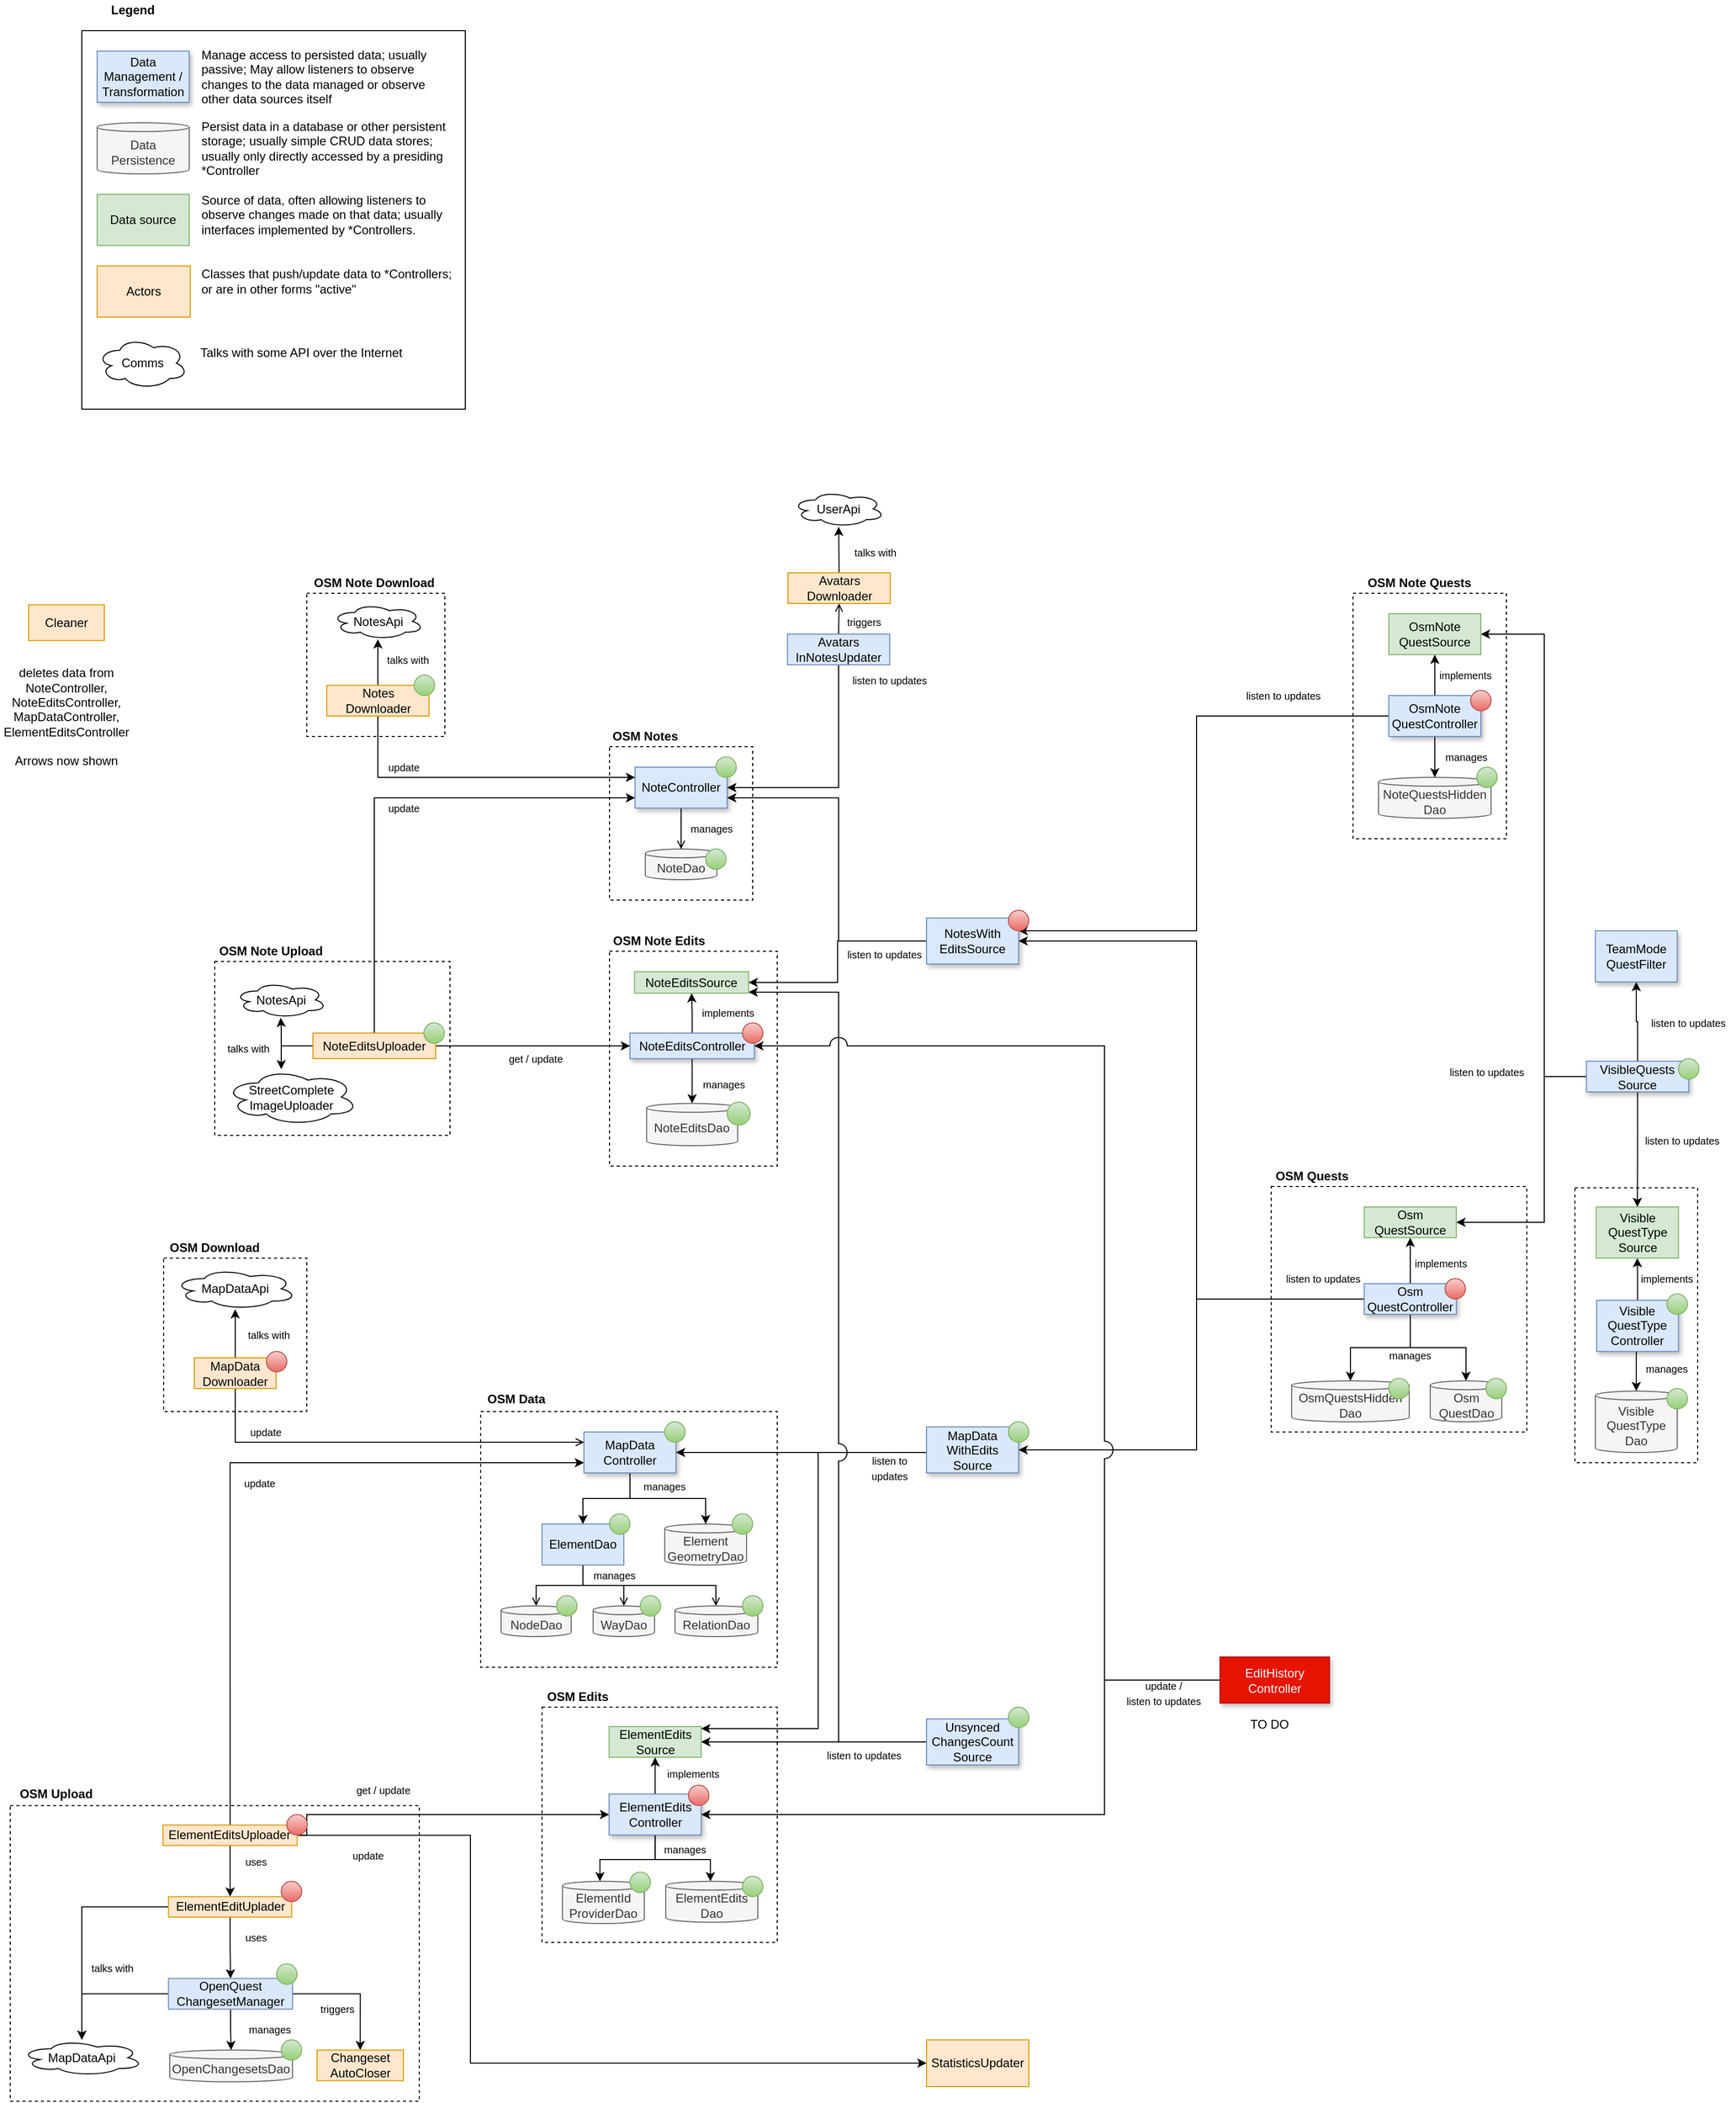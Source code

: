 <mxfile version="14.4.3" type="device"><diagram id="Q81owaVrs8D4fiqD0bCW" name="Page"><mxGraphModel dx="4291" dy="3948" grid="1" gridSize="10" guides="1" tooltips="1" connect="1" arrows="1" fold="1" page="1" pageScale="1" pageWidth="827" pageHeight="1169" math="0" shadow="0"><root><mxCell id="51R45vY43iT_jdcogSZ9-0"/><mxCell id="51R45vY43iT_jdcogSZ9-1" parent="51R45vY43iT_jdcogSZ9-0"/><mxCell id="KoYR2n-7WcHbPKtnemoo-30" value="" style="rounded=0;whiteSpace=wrap;html=1;fillColor=none;dashed=1;" parent="51R45vY43iT_jdcogSZ9-1" vertex="1"><mxGeometry x="-2110" y="-1700" width="135" height="140" as="geometry"/></mxCell><mxCell id="KoYR2n-7WcHbPKtnemoo-25" value="" style="rounded=0;whiteSpace=wrap;html=1;fillColor=none;dashed=1;" parent="51R45vY43iT_jdcogSZ9-1" vertex="1"><mxGeometry x="-2200" y="-1340" width="230" height="170" as="geometry"/></mxCell><mxCell id="X_AoJ5oqezNbY4iK6CAJ-20" value="" style="rounded=0;whiteSpace=wrap;html=1;dashed=1;fillColor=none;" parent="51R45vY43iT_jdcogSZ9-1" vertex="1"><mxGeometry x="-1167" y="-1120" width="250" height="240" as="geometry"/></mxCell><mxCell id="OpHWaJ8LRmHsNUjZXrtZ-11" value="" style="rounded=0;whiteSpace=wrap;html=1;fillColor=none;dashed=1;" parent="51R45vY43iT_jdcogSZ9-1" vertex="1"><mxGeometry x="-1940" y="-900" width="290" height="250" as="geometry"/></mxCell><mxCell id="VN3gT0sgjHmA_Leb3yui-65" value="" style="rounded=0;whiteSpace=wrap;html=1;fillColor=none;dashed=1;" parent="51R45vY43iT_jdcogSZ9-1" vertex="1"><mxGeometry x="-2250" y="-1050" width="140" height="150" as="geometry"/></mxCell><mxCell id="VN3gT0sgjHmA_Leb3yui-54" value="" style="rounded=0;whiteSpace=wrap;html=1;fillColor=none;" parent="51R45vY43iT_jdcogSZ9-1" vertex="1"><mxGeometry x="-2330" y="-2250" width="375" height="370" as="geometry"/></mxCell><mxCell id="inivvCfBTA3O9-0yDfdd-6" value="" style="rounded=0;whiteSpace=wrap;html=1;fillColor=none;dashed=1;" parent="51R45vY43iT_jdcogSZ9-1" vertex="1"><mxGeometry x="-2400" y="-514.75" width="400" height="289" as="geometry"/></mxCell><mxCell id="U_GKicJxKMkryC1znsnu-7" value="" style="rounded=0;whiteSpace=wrap;html=1;dashed=1;fillColor=none;" parent="51R45vY43iT_jdcogSZ9-1" vertex="1"><mxGeometry x="-870" y="-1118.75" width="120" height="268.75" as="geometry"/></mxCell><mxCell id="SQRwWHDyafC3yvhdYBZZ-72" value="" style="rounded=0;whiteSpace=wrap;html=1;dashed=1;fillColor=none;" parent="51R45vY43iT_jdcogSZ9-1" vertex="1"><mxGeometry x="-1087" y="-1700" width="150" height="240" as="geometry"/></mxCell><mxCell id="EPvNuUSc4TI7V1zTzWjb-70" value="" style="rounded=0;whiteSpace=wrap;html=1;dashed=1;fillColor=none;" parent="51R45vY43iT_jdcogSZ9-1" vertex="1"><mxGeometry x="-1814" y="-1550" width="140" height="150" as="geometry"/></mxCell><mxCell id="EPvNuUSc4TI7V1zTzWjb-54" value="" style="rounded=0;whiteSpace=wrap;html=1;fillColor=none;dashed=1;" parent="51R45vY43iT_jdcogSZ9-1" vertex="1"><mxGeometry x="-1880" y="-611" width="230" height="230" as="geometry"/></mxCell><mxCell id="qQbXcprjhp-LcYu3O835-0" value="Element&lt;br&gt;GeometryDao" style="shape=cylinder3;whiteSpace=wrap;html=1;boundedLbl=1;backgroundOutline=1;size=4.333;fillColor=#f5f5f5;strokeColor=#666666;fontColor=#333333;" parent="51R45vY43iT_jdcogSZ9-1" vertex="1"><mxGeometry x="-1760" y="-790" width="80" height="40" as="geometry"/></mxCell><mxCell id="EPvNuUSc4TI7V1zTzWjb-57" style="edgeStyle=orthogonalEdgeStyle;rounded=0;orthogonalLoop=1;jettySize=auto;html=1;exitX=0.5;exitY=1;exitDx=0;exitDy=0;entryX=0.5;entryY=0;entryDx=0;entryDy=0;endArrow=open;endFill=0;" parent="51R45vY43iT_jdcogSZ9-1" source="n-T5ke-Z1MnUnC31zNyZ-3" target="n-T5ke-Z1MnUnC31zNyZ-4" edge="1"><mxGeometry relative="1" as="geometry"><Array as="points"><mxPoint x="-1840" y="-730"/><mxPoint x="-1886" y="-730"/></Array></mxGeometry></mxCell><mxCell id="EPvNuUSc4TI7V1zTzWjb-58" style="edgeStyle=orthogonalEdgeStyle;rounded=0;orthogonalLoop=1;jettySize=auto;html=1;exitX=0.5;exitY=1;exitDx=0;exitDy=0;endArrow=open;endFill=0;" parent="51R45vY43iT_jdcogSZ9-1" source="n-T5ke-Z1MnUnC31zNyZ-3" target="n-T5ke-Z1MnUnC31zNyZ-6" edge="1"><mxGeometry relative="1" as="geometry"><Array as="points"><mxPoint x="-1840" y="-730"/><mxPoint x="-1710" y="-730"/></Array></mxGeometry></mxCell><mxCell id="EPvNuUSc4TI7V1zTzWjb-59" style="edgeStyle=orthogonalEdgeStyle;rounded=0;orthogonalLoop=1;jettySize=auto;html=1;exitX=0.5;exitY=1;exitDx=0;exitDy=0;entryX=0.5;entryY=0;entryDx=0;entryDy=0;endArrow=open;endFill=0;" parent="51R45vY43iT_jdcogSZ9-1" source="n-T5ke-Z1MnUnC31zNyZ-3" target="n-T5ke-Z1MnUnC31zNyZ-5" edge="1"><mxGeometry relative="1" as="geometry"><Array as="points"><mxPoint x="-1840" y="-730"/><mxPoint x="-1800" y="-730"/></Array></mxGeometry></mxCell><mxCell id="n-T5ke-Z1MnUnC31zNyZ-3" value="ElementDao" style="rounded=0;whiteSpace=wrap;html=1;fillColor=#dae8fc;strokeColor=#6c8ebf;" parent="51R45vY43iT_jdcogSZ9-1" vertex="1"><mxGeometry x="-1880" y="-790" width="80" height="40" as="geometry"/></mxCell><mxCell id="n-T5ke-Z1MnUnC31zNyZ-4" value="NodeDao" style="shape=cylinder3;whiteSpace=wrap;html=1;boundedLbl=1;backgroundOutline=1;size=4.333;fillColor=#f5f5f5;strokeColor=#666666;fontColor=#333333;" parent="51R45vY43iT_jdcogSZ9-1" vertex="1"><mxGeometry x="-1920" y="-710" width="68.5" height="30" as="geometry"/></mxCell><mxCell id="n-T5ke-Z1MnUnC31zNyZ-5" value="WayDao" style="shape=cylinder3;whiteSpace=wrap;html=1;boundedLbl=1;backgroundOutline=1;size=4.333;fillColor=#f5f5f5;strokeColor=#666666;fontColor=#333333;" parent="51R45vY43iT_jdcogSZ9-1" vertex="1"><mxGeometry x="-1830" y="-710" width="60" height="30" as="geometry"/></mxCell><mxCell id="n-T5ke-Z1MnUnC31zNyZ-6" value="RelationDao" style="shape=cylinder3;whiteSpace=wrap;html=1;boundedLbl=1;backgroundOutline=1;size=4.333;fillColor=#f5f5f5;strokeColor=#666666;fontColor=#333333;" parent="51R45vY43iT_jdcogSZ9-1" vertex="1"><mxGeometry x="-1750" y="-710" width="81" height="30" as="geometry"/></mxCell><mxCell id="jhT8wK5zt7qmRpazY_14-0" value="NoteDao" style="shape=cylinder3;whiteSpace=wrap;html=1;boundedLbl=1;backgroundOutline=1;size=4.333;fillColor=#f5f5f5;strokeColor=#666666;fontColor=#333333;" parent="51R45vY43iT_jdcogSZ9-1" vertex="1"><mxGeometry x="-1779" y="-1450" width="70" height="30" as="geometry"/></mxCell><mxCell id="Qy5qiiHPJYb9mzbqVUHA-16" style="edgeStyle=orthogonalEdgeStyle;rounded=0;jumpStyle=arc;jumpSize=8;orthogonalLoop=1;jettySize=auto;html=1;exitX=0.5;exitY=1;exitDx=0;exitDy=0;strokeColor=#000000;fontColor=#FF0000;" parent="51R45vY43iT_jdcogSZ9-1" source="XJun6wl4G3z7FE1YGOAI-0" target="zcpkFRRcYsidM-BZpb4--0" edge="1"><mxGeometry relative="1" as="geometry"/></mxCell><mxCell id="Qy5qiiHPJYb9mzbqVUHA-17" style="edgeStyle=orthogonalEdgeStyle;rounded=0;jumpStyle=arc;jumpSize=8;orthogonalLoop=1;jettySize=auto;html=1;exitX=0.5;exitY=1;exitDx=0;exitDy=0;entryX=0.5;entryY=0;entryDx=0;entryDy=0;strokeColor=#000000;fontColor=#FF0000;" parent="51R45vY43iT_jdcogSZ9-1" source="XJun6wl4G3z7FE1YGOAI-0" target="zcpkFRRcYsidM-BZpb4--1" edge="1"><mxGeometry relative="1" as="geometry"/></mxCell><mxCell id="Qy5qiiHPJYb9mzbqVUHA-18" style="edgeStyle=orthogonalEdgeStyle;rounded=0;jumpStyle=arc;jumpSize=8;orthogonalLoop=1;jettySize=auto;html=1;exitX=0.5;exitY=0;exitDx=0;exitDy=0;entryX=0.5;entryY=1;entryDx=0;entryDy=0;strokeColor=#000000;fontColor=#FF0000;" parent="51R45vY43iT_jdcogSZ9-1" source="XJun6wl4G3z7FE1YGOAI-0" target="Qy5qiiHPJYb9mzbqVUHA-12" edge="1"><mxGeometry relative="1" as="geometry"/></mxCell><mxCell id="haxzHKYdSKyFWuCFPDV8-7" style="edgeStyle=orthogonalEdgeStyle;rounded=0;orthogonalLoop=1;jettySize=auto;html=1;entryX=1;entryY=0.5;entryDx=0;entryDy=0;" parent="51R45vY43iT_jdcogSZ9-1" source="XJun6wl4G3z7FE1YGOAI-0" target="haxzHKYdSKyFWuCFPDV8-0" edge="1"><mxGeometry relative="1" as="geometry"><mxPoint x="-1434" y="-1010" as="targetPoint"/><Array as="points"><mxPoint x="-1240" y="-1010"/><mxPoint x="-1240" y="-862"/></Array></mxGeometry></mxCell><mxCell id="KoYR2n-7WcHbPKtnemoo-47" style="edgeStyle=orthogonalEdgeStyle;rounded=0;orthogonalLoop=1;jettySize=auto;html=1;" parent="51R45vY43iT_jdcogSZ9-1" source="XJun6wl4G3z7FE1YGOAI-0" target="KoYR2n-7WcHbPKtnemoo-24" edge="1"><mxGeometry relative="1" as="geometry"><Array as="points"><mxPoint x="-1240" y="-1010"/><mxPoint x="-1240" y="-1360"/></Array></mxGeometry></mxCell><mxCell id="XJun6wl4G3z7FE1YGOAI-0" value="Osm&lt;br&gt;QuestController" style="rounded=0;whiteSpace=wrap;html=1;fillColor=#dae8fc;strokeColor=#6c8ebf;shadow=1;" parent="51R45vY43iT_jdcogSZ9-1" vertex="1"><mxGeometry x="-1076" y="-1025" width="90" height="30" as="geometry"/></mxCell><mxCell id="j30bs2ysJRAmwsAj-f78-2" style="edgeStyle=orthogonalEdgeStyle;rounded=0;orthogonalLoop=1;jettySize=auto;html=1;exitX=0.5;exitY=1;exitDx=0;exitDy=0;entryX=0.5;entryY=0;entryDx=0;entryDy=0;" parent="51R45vY43iT_jdcogSZ9-1" source="xdeHD7A79bCkGNLGMnPe-2" target="j30bs2ysJRAmwsAj-f78-0" edge="1"><mxGeometry relative="1" as="geometry"/></mxCell><mxCell id="ZRk0zhL3pRTTiynzC3ml-3" style="edgeStyle=orthogonalEdgeStyle;rounded=0;orthogonalLoop=1;jettySize=auto;html=1;exitX=0.5;exitY=0;exitDx=0;exitDy=0;entryX=0.5;entryY=1;entryDx=0;entryDy=0;" parent="51R45vY43iT_jdcogSZ9-1" source="xdeHD7A79bCkGNLGMnPe-2" target="ZRk0zhL3pRTTiynzC3ml-2" edge="1"><mxGeometry relative="1" as="geometry"/></mxCell><mxCell id="KoYR2n-7WcHbPKtnemoo-48" style="edgeStyle=orthogonalEdgeStyle;rounded=0;orthogonalLoop=1;jettySize=auto;html=1;" parent="51R45vY43iT_jdcogSZ9-1" source="xdeHD7A79bCkGNLGMnPe-2" target="KoYR2n-7WcHbPKtnemoo-24" edge="1"><mxGeometry relative="1" as="geometry"><Array as="points"><mxPoint x="-1240" y="-1580"/><mxPoint x="-1240" y="-1370"/></Array></mxGeometry></mxCell><mxCell id="xdeHD7A79bCkGNLGMnPe-2" value="OsmNote&lt;br&gt;QuestController" style="rounded=0;whiteSpace=wrap;html=1;fillColor=#dae8fc;fontStyle=0;strokeColor=#6c8ebf;shadow=1;" parent="51R45vY43iT_jdcogSZ9-1" vertex="1"><mxGeometry x="-1052" y="-1600" width="90" height="40" as="geometry"/></mxCell><mxCell id="EPvNuUSc4TI7V1zTzWjb-64" style="edgeStyle=orthogonalEdgeStyle;rounded=0;orthogonalLoop=1;jettySize=auto;html=1;exitX=0.5;exitY=1;exitDx=0;exitDy=0;entryX=0.5;entryY=0;entryDx=0;entryDy=0;endArrow=open;endFill=0;" parent="51R45vY43iT_jdcogSZ9-1" source="mesm_kIDOi0JZ5hnJyv2-9" target="jhT8wK5zt7qmRpazY_14-0" edge="1"><mxGeometry relative="1" as="geometry"/></mxCell><mxCell id="mesm_kIDOi0JZ5hnJyv2-9" value="NoteController" style="rounded=0;whiteSpace=wrap;html=1;fillColor=#dae8fc;strokeColor=#6c8ebf;shadow=1;" parent="51R45vY43iT_jdcogSZ9-1" vertex="1"><mxGeometry x="-1789" y="-1530" width="90" height="40" as="geometry"/></mxCell><mxCell id="OpHWaJ8LRmHsNUjZXrtZ-8" style="edgeStyle=orthogonalEdgeStyle;rounded=0;orthogonalLoop=1;jettySize=auto;html=1;" parent="51R45vY43iT_jdcogSZ9-1" source="mesm_kIDOi0JZ5hnJyv2-11" target="qQbXcprjhp-LcYu3O835-0" edge="1"><mxGeometry relative="1" as="geometry"/></mxCell><mxCell id="OpHWaJ8LRmHsNUjZXrtZ-9" style="edgeStyle=orthogonalEdgeStyle;rounded=0;orthogonalLoop=1;jettySize=auto;html=1;" parent="51R45vY43iT_jdcogSZ9-1" source="mesm_kIDOi0JZ5hnJyv2-11" target="n-T5ke-Z1MnUnC31zNyZ-3" edge="1"><mxGeometry relative="1" as="geometry"/></mxCell><mxCell id="mesm_kIDOi0JZ5hnJyv2-11" value="MapData&lt;br&gt;Controller" style="rounded=0;whiteSpace=wrap;html=1;fillColor=#dae8fc;strokeColor=#6c8ebf;shadow=1;" parent="51R45vY43iT_jdcogSZ9-1" vertex="1"><mxGeometry x="-1839" y="-880" width="90" height="40" as="geometry"/></mxCell><mxCell id="VYJQDYVzbWzPyRM-2ZTZ-27" value="&lt;font style=&quot;font-size: 10px&quot;&gt;manages&lt;/font&gt;" style="text;html=1;strokeColor=none;fillColor=none;align=center;verticalAlign=middle;whiteSpace=wrap;rounded=0;" parent="51R45vY43iT_jdcogSZ9-1" vertex="1"><mxGeometry x="-1790" y="-835" width="60" height="15" as="geometry"/></mxCell><mxCell id="ZRk0zhL3pRTTiynzC3ml-5" style="edgeStyle=orthogonalEdgeStyle;rounded=0;orthogonalLoop=1;jettySize=auto;html=1;exitX=0;exitY=0.5;exitDx=0;exitDy=0;entryX=1;entryY=0.5;entryDx=0;entryDy=0;" parent="51R45vY43iT_jdcogSZ9-1" source="EPvNuUSc4TI7V1zTzWjb-33" target="ZRk0zhL3pRTTiynzC3ml-2" edge="1"><mxGeometry relative="1" as="geometry"><Array as="points"><mxPoint x="-900" y="-1227"/><mxPoint x="-900" y="-1660"/></Array></mxGeometry></mxCell><mxCell id="Qy5qiiHPJYb9mzbqVUHA-20" style="edgeStyle=orthogonalEdgeStyle;rounded=0;jumpStyle=arc;jumpSize=8;orthogonalLoop=1;jettySize=auto;html=1;exitX=0;exitY=0.5;exitDx=0;exitDy=0;entryX=1;entryY=0.5;entryDx=0;entryDy=0;strokeColor=#000000;fontColor=#FF0000;" parent="51R45vY43iT_jdcogSZ9-1" source="EPvNuUSc4TI7V1zTzWjb-33" target="Qy5qiiHPJYb9mzbqVUHA-12" edge="1"><mxGeometry relative="1" as="geometry"><Array as="points"><mxPoint x="-900" y="-1227"/><mxPoint x="-900" y="-1085"/></Array></mxGeometry></mxCell><mxCell id="U_GKicJxKMkryC1znsnu-10" style="edgeStyle=orthogonalEdgeStyle;rounded=0;orthogonalLoop=1;jettySize=auto;html=1;exitX=0.5;exitY=1;exitDx=0;exitDy=0;" parent="51R45vY43iT_jdcogSZ9-1" source="EPvNuUSc4TI7V1zTzWjb-33" target="U_GKicJxKMkryC1znsnu-2" edge="1"><mxGeometry relative="1" as="geometry"/></mxCell><mxCell id="e882vHLFMe0ZeBiDDTnJ-31" style="edgeStyle=orthogonalEdgeStyle;rounded=0;orthogonalLoop=1;jettySize=auto;html=1;" edge="1" parent="51R45vY43iT_jdcogSZ9-1" source="EPvNuUSc4TI7V1zTzWjb-33" target="e882vHLFMe0ZeBiDDTnJ-30"><mxGeometry relative="1" as="geometry"/></mxCell><mxCell id="EPvNuUSc4TI7V1zTzWjb-33" value="VisibleQuests&lt;br&gt;Source" style="rounded=0;whiteSpace=wrap;html=1;fillColor=#dae8fc;strokeColor=#6c8ebf;shadow=1;" parent="51R45vY43iT_jdcogSZ9-1" vertex="1"><mxGeometry x="-858.75" y="-1242.5" width="100" height="30" as="geometry"/></mxCell><mxCell id="EPvNuUSc4TI7V1zTzWjb-60" value="&lt;font style=&quot;font-size: 10px&quot;&gt;manages&lt;/font&gt;" style="text;html=1;strokeColor=none;fillColor=none;align=center;verticalAlign=middle;whiteSpace=wrap;rounded=0;" parent="51R45vY43iT_jdcogSZ9-1" vertex="1"><mxGeometry x="-1839" y="-750" width="60" height="20" as="geometry"/></mxCell><mxCell id="EPvNuUSc4TI7V1zTzWjb-67" value="&lt;font style=&quot;font-size: 10px&quot;&gt;manages&lt;/font&gt;" style="text;html=1;strokeColor=none;fillColor=none;align=center;verticalAlign=middle;whiteSpace=wrap;rounded=0;" parent="51R45vY43iT_jdcogSZ9-1" vertex="1"><mxGeometry x="-1744" y="-1480" width="60" height="20" as="geometry"/></mxCell><mxCell id="EPvNuUSc4TI7V1zTzWjb-72" value="OSM Notes" style="text;html=1;strokeColor=none;fillColor=none;align=center;verticalAlign=middle;whiteSpace=wrap;rounded=0;dashed=1;fontStyle=1" parent="51R45vY43iT_jdcogSZ9-1" vertex="1"><mxGeometry x="-1814.37" y="-1570" width="70" height="20" as="geometry"/></mxCell><mxCell id="gMZxs_a-2YbgmyMgKVlh-11" value="&lt;font style=&quot;font-size: 10px&quot;&gt;listen to updates&lt;/font&gt;" style="text;html=1;strokeColor=none;fillColor=none;align=center;verticalAlign=middle;whiteSpace=wrap;rounded=0;" parent="51R45vY43iT_jdcogSZ9-1" vertex="1"><mxGeometry x="-1200" y="-1610" width="90" height="20" as="geometry"/></mxCell><mxCell id="VN3gT0sgjHmA_Leb3yui-27" style="edgeStyle=orthogonalEdgeStyle;rounded=0;jumpStyle=arc;jumpSize=8;orthogonalLoop=1;jettySize=auto;html=1;" parent="51R45vY43iT_jdcogSZ9-1" source="gMZxs_a-2YbgmyMgKVlh-12" target="VN3gT0sgjHmA_Leb3yui-26" edge="1"><mxGeometry relative="1" as="geometry"/></mxCell><mxCell id="gMZxs_a-2YbgmyMgKVlh-12" value="Avatars&lt;br&gt;Downloader" style="rounded=0;whiteSpace=wrap;html=1;fillColor=#ffe6cc;strokeColor=#d79b00;" parent="51R45vY43iT_jdcogSZ9-1" vertex="1"><mxGeometry x="-1639.5" y="-1720" width="100" height="30" as="geometry"/></mxCell><mxCell id="SQRwWHDyafC3yvhdYBZZ-33" style="edgeStyle=orthogonalEdgeStyle;rounded=0;orthogonalLoop=1;jettySize=auto;html=1;exitX=0.5;exitY=0;exitDx=0;exitDy=0;entryX=0.5;entryY=1;entryDx=0;entryDy=0;endArrow=open;endFill=0;" parent="51R45vY43iT_jdcogSZ9-1" source="gMZxs_a-2YbgmyMgKVlh-13" target="gMZxs_a-2YbgmyMgKVlh-12" edge="1"><mxGeometry relative="1" as="geometry"/></mxCell><mxCell id="KoYR2n-7WcHbPKtnemoo-53" style="edgeStyle=orthogonalEdgeStyle;rounded=0;orthogonalLoop=1;jettySize=auto;html=1;" parent="51R45vY43iT_jdcogSZ9-1" source="gMZxs_a-2YbgmyMgKVlh-13" target="mesm_kIDOi0JZ5hnJyv2-9" edge="1"><mxGeometry relative="1" as="geometry"><Array as="points"><mxPoint x="-1590" y="-1635"/><mxPoint x="-1590" y="-1510"/></Array></mxGeometry></mxCell><mxCell id="gMZxs_a-2YbgmyMgKVlh-13" value="Avatars&lt;br&gt;InNotesUpdater" style="rounded=0;whiteSpace=wrap;html=1;fillColor=#dae8fc;strokeColor=#6c8ebf;" parent="51R45vY43iT_jdcogSZ9-1" vertex="1"><mxGeometry x="-1640" y="-1660" width="100" height="30" as="geometry"/></mxCell><mxCell id="VN3gT0sgjHmA_Leb3yui-25" style="edgeStyle=orthogonalEdgeStyle;rounded=0;jumpStyle=arc;jumpSize=8;orthogonalLoop=1;jettySize=auto;html=1;entryX=0.5;entryY=1;entryDx=0;entryDy=0;" parent="51R45vY43iT_jdcogSZ9-1" source="gMZxs_a-2YbgmyMgKVlh-21" target="VN3gT0sgjHmA_Leb3yui-24" edge="1"><mxGeometry relative="1" as="geometry"/></mxCell><mxCell id="KoYR2n-7WcHbPKtnemoo-16" style="edgeStyle=orthogonalEdgeStyle;rounded=0;orthogonalLoop=1;jettySize=auto;html=1;" parent="51R45vY43iT_jdcogSZ9-1" source="gMZxs_a-2YbgmyMgKVlh-21" target="mesm_kIDOi0JZ5hnJyv2-9" edge="1"><mxGeometry relative="1" as="geometry"><Array as="points"><mxPoint x="-2040" y="-1520"/></Array></mxGeometry></mxCell><mxCell id="gMZxs_a-2YbgmyMgKVlh-21" value="Notes&lt;br&gt;Downloader" style="rounded=0;whiteSpace=wrap;html=1;fillColor=#ffe6cc;strokeColor=#d79b00;" parent="51R45vY43iT_jdcogSZ9-1" vertex="1"><mxGeometry x="-2090.5" y="-1610" width="100" height="30" as="geometry"/></mxCell><mxCell id="X_AoJ5oqezNbY4iK6CAJ-13" value="&lt;font style=&quot;font-size: 10px&quot;&gt;update&lt;/font&gt;" style="text;html=1;strokeColor=none;fillColor=none;align=center;verticalAlign=middle;whiteSpace=wrap;rounded=0;" parent="51R45vY43iT_jdcogSZ9-1" vertex="1"><mxGeometry x="-2035.5" y="-1540" width="40" height="20" as="geometry"/></mxCell><mxCell id="X_AoJ5oqezNbY4iK6CAJ-22" value="&lt;font style=&quot;font-size: 10px&quot;&gt;manages&lt;/font&gt;" style="text;html=1;strokeColor=none;fillColor=none;align=center;verticalAlign=middle;whiteSpace=wrap;rounded=0;" parent="51R45vY43iT_jdcogSZ9-1" vertex="1"><mxGeometry x="-1061" y="-965" width="60" height="20" as="geometry"/></mxCell><mxCell id="X_AoJ5oqezNbY4iK6CAJ-41" value="OSM Quests" style="text;html=1;strokeColor=none;fillColor=none;align=center;verticalAlign=middle;whiteSpace=wrap;rounded=0;dashed=1;fontStyle=1" parent="51R45vY43iT_jdcogSZ9-1" vertex="1"><mxGeometry x="-1167" y="-1140" width="80" height="20" as="geometry"/></mxCell><mxCell id="X_AoJ5oqezNbY4iK6CAJ-48" style="edgeStyle=orthogonalEdgeStyle;rounded=0;orthogonalLoop=1;jettySize=auto;html=1;endArrow=open;endFill=0;" parent="51R45vY43iT_jdcogSZ9-1" source="X_AoJ5oqezNbY4iK6CAJ-44" target="mesm_kIDOi0JZ5hnJyv2-11" edge="1"><mxGeometry relative="1" as="geometry"><Array as="points"><mxPoint x="-2180" y="-870"/></Array><mxPoint x="-1805" y="-890" as="targetPoint"/></mxGeometry></mxCell><mxCell id="VN3gT0sgjHmA_Leb3yui-15" style="edgeStyle=orthogonalEdgeStyle;rounded=0;jumpStyle=arc;jumpSize=8;orthogonalLoop=1;jettySize=auto;html=1;" parent="51R45vY43iT_jdcogSZ9-1" source="X_AoJ5oqezNbY4iK6CAJ-44" target="VN3gT0sgjHmA_Leb3yui-13" edge="1"><mxGeometry relative="1" as="geometry"/></mxCell><mxCell id="X_AoJ5oqezNbY4iK6CAJ-44" value="MapData&lt;br&gt;Downloader" style="rounded=0;whiteSpace=wrap;html=1;fillColor=#ffe6cc;strokeColor=#d79b00;" parent="51R45vY43iT_jdcogSZ9-1" vertex="1"><mxGeometry x="-2220" y="-952.5" width="80" height="30" as="geometry"/></mxCell><mxCell id="SQRwWHDyafC3yvhdYBZZ-34" value="&lt;font style=&quot;font-size: 10px&quot;&gt;triggers&lt;/font&gt;" style="text;html=1;strokeColor=none;fillColor=none;align=center;verticalAlign=middle;whiteSpace=wrap;rounded=0;" parent="51R45vY43iT_jdcogSZ9-1" vertex="1"><mxGeometry x="-1585" y="-1682.5" width="40" height="20" as="geometry"/></mxCell><mxCell id="SQRwWHDyafC3yvhdYBZZ-43" value="&lt;font style=&quot;font-size: 10px&quot;&gt;listen to updates&lt;/font&gt;" style="text;html=1;strokeColor=none;fillColor=none;align=center;verticalAlign=middle;whiteSpace=wrap;rounded=0;" parent="51R45vY43iT_jdcogSZ9-1" vertex="1"><mxGeometry x="-1001" y="-1242.5" width="90" height="20" as="geometry"/></mxCell><mxCell id="SQRwWHDyafC3yvhdYBZZ-44" value="Visible&lt;br&gt;QuestType&lt;br&gt;Dao" style="shape=cylinder3;whiteSpace=wrap;html=1;boundedLbl=1;backgroundOutline=1;size=4.333;fillColor=#f5f5f5;strokeColor=#666666;fontColor=#333333;" parent="51R45vY43iT_jdcogSZ9-1" vertex="1"><mxGeometry x="-850" y="-920" width="80" height="60" as="geometry"/></mxCell><mxCell id="SQRwWHDyafC3yvhdYBZZ-73" value="OSM Note Quests" style="text;html=1;strokeColor=none;fillColor=none;align=center;verticalAlign=middle;whiteSpace=wrap;rounded=0;dashed=1;fontStyle=1" parent="51R45vY43iT_jdcogSZ9-1" vertex="1"><mxGeometry x="-1082" y="-1720" width="120" height="20" as="geometry"/></mxCell><mxCell id="j30bs2ysJRAmwsAj-f78-0" value="NoteQuestsHidden&lt;br&gt;Dao" style="shape=cylinder3;whiteSpace=wrap;html=1;boundedLbl=1;backgroundOutline=1;size=4.333;fillColor=#f5f5f5;strokeColor=#666666;fontColor=#333333;" parent="51R45vY43iT_jdcogSZ9-1" vertex="1"><mxGeometry x="-1062" y="-1520" width="110" height="40" as="geometry"/></mxCell><mxCell id="j30bs2ysJRAmwsAj-f78-3" value="&lt;font style=&quot;font-size: 10px&quot;&gt;manages&lt;/font&gt;" style="text;html=1;strokeColor=none;fillColor=none;align=center;verticalAlign=middle;whiteSpace=wrap;rounded=0;" parent="51R45vY43iT_jdcogSZ9-1" vertex="1"><mxGeometry x="-1006.5" y="-1550" width="60" height="20" as="geometry"/></mxCell><mxCell id="ZRk0zhL3pRTTiynzC3ml-2" value="OsmNote&lt;br&gt;QuestSource" style="rounded=0;whiteSpace=wrap;html=1;fillColor=#d5e8d4;fontStyle=0;strokeColor=#82b366;" parent="51R45vY43iT_jdcogSZ9-1" vertex="1"><mxGeometry x="-1052" y="-1680" width="90" height="40" as="geometry"/></mxCell><mxCell id="ZRk0zhL3pRTTiynzC3ml-4" value="&lt;font style=&quot;font-size: 10px&quot;&gt;implements&lt;/font&gt;" style="text;html=1;strokeColor=none;fillColor=none;align=center;verticalAlign=middle;whiteSpace=wrap;rounded=0;" parent="51R45vY43iT_jdcogSZ9-1" vertex="1"><mxGeometry x="-997" y="-1630" width="40" height="20" as="geometry"/></mxCell><mxCell id="ZRk0zhL3pRTTiynzC3ml-19" value="&lt;font style=&quot;font-size: 10px&quot;&gt;update&lt;/font&gt;" style="text;html=1;strokeColor=none;fillColor=none;align=center;verticalAlign=middle;whiteSpace=wrap;rounded=0;" parent="51R45vY43iT_jdcogSZ9-1" vertex="1"><mxGeometry x="-2176.25" y="-840" width="40" height="20" as="geometry"/></mxCell><mxCell id="ZRk0zhL3pRTTiynzC3ml-23" value="&lt;font style=&quot;font-size: 10px&quot;&gt;listen to updates&lt;/font&gt;" style="text;html=1;strokeColor=none;fillColor=none;align=center;verticalAlign=middle;whiteSpace=wrap;rounded=0;" parent="51R45vY43iT_jdcogSZ9-1" vertex="1"><mxGeometry x="-1585" y="-1625" width="90" height="20" as="geometry"/></mxCell><mxCell id="zcpkFRRcYsidM-BZpb4--0" value="OsmQuestsHidden&lt;br&gt;Dao" style="shape=cylinder3;whiteSpace=wrap;html=1;boundedLbl=1;backgroundOutline=1;size=4.333;fillColor=#f5f5f5;strokeColor=#666666;fontColor=#333333;" parent="51R45vY43iT_jdcogSZ9-1" vertex="1"><mxGeometry x="-1147" y="-930" width="115" height="40" as="geometry"/></mxCell><mxCell id="zcpkFRRcYsidM-BZpb4--1" value="Osm&lt;br&gt;QuestDao" style="shape=cylinder3;whiteSpace=wrap;html=1;boundedLbl=1;backgroundOutline=1;size=4.333;fillColor=#f5f5f5;strokeColor=#666666;fontColor=#333333;" parent="51R45vY43iT_jdcogSZ9-1" vertex="1"><mxGeometry x="-1011.5" y="-930" width="70" height="40" as="geometry"/></mxCell><mxCell id="Qy5qiiHPJYb9mzbqVUHA-3" value="Cleaner" style="rounded=0;whiteSpace=wrap;html=1;fillColor=#ffe6cc;strokeColor=#d79b00;" parent="51R45vY43iT_jdcogSZ9-1" vertex="1"><mxGeometry x="-2382" y="-1688.75" width="74" height="35" as="geometry"/></mxCell><mxCell id="Qy5qiiHPJYb9mzbqVUHA-12" value="Osm&lt;br&gt;QuestSource" style="rounded=0;whiteSpace=wrap;html=1;fillColor=#d5e8d4;strokeColor=#82b366;" parent="51R45vY43iT_jdcogSZ9-1" vertex="1"><mxGeometry x="-1076" y="-1100" width="90" height="30" as="geometry"/></mxCell><mxCell id="Qy5qiiHPJYb9mzbqVUHA-19" value="&lt;font style=&quot;font-size: 10px&quot;&gt;implements&lt;/font&gt;" style="text;html=1;strokeColor=none;fillColor=none;align=center;verticalAlign=middle;whiteSpace=wrap;rounded=0;" parent="51R45vY43iT_jdcogSZ9-1" vertex="1"><mxGeometry x="-1021" y="-1055" width="40" height="20" as="geometry"/></mxCell><mxCell id="U_GKicJxKMkryC1znsnu-3" style="edgeStyle=orthogonalEdgeStyle;rounded=0;orthogonalLoop=1;jettySize=auto;html=1;exitX=0.5;exitY=1;exitDx=0;exitDy=0;entryX=0.5;entryY=0;entryDx=0;entryDy=0;" parent="51R45vY43iT_jdcogSZ9-1" source="U_GKicJxKMkryC1znsnu-1" target="SQRwWHDyafC3yvhdYBZZ-44" edge="1"><mxGeometry relative="1" as="geometry"/></mxCell><mxCell id="U_GKicJxKMkryC1znsnu-4" style="edgeStyle=orthogonalEdgeStyle;rounded=0;orthogonalLoop=1;jettySize=auto;html=1;exitX=0.5;exitY=0;exitDx=0;exitDy=0;entryX=0.5;entryY=1;entryDx=0;entryDy=0;" parent="51R45vY43iT_jdcogSZ9-1" source="U_GKicJxKMkryC1znsnu-1" target="U_GKicJxKMkryC1znsnu-2" edge="1"><mxGeometry relative="1" as="geometry"/></mxCell><mxCell id="U_GKicJxKMkryC1znsnu-1" value="Visible&lt;br&gt;QuestType&lt;br&gt;Controller" style="rounded=0;whiteSpace=wrap;html=1;fillColor=#dae8fc;strokeColor=#6c8ebf;shadow=1;" parent="51R45vY43iT_jdcogSZ9-1" vertex="1"><mxGeometry x="-848.75" y="-1008.75" width="80" height="50" as="geometry"/></mxCell><mxCell id="U_GKicJxKMkryC1znsnu-2" value="&lt;span&gt;Visible&lt;/span&gt;&lt;br&gt;&lt;span&gt;QuestType&lt;/span&gt;&lt;br&gt;Source" style="rounded=0;whiteSpace=wrap;html=1;fillColor=#d5e8d4;strokeColor=#82b366;" parent="51R45vY43iT_jdcogSZ9-1" vertex="1"><mxGeometry x="-849.25" y="-1100" width="80.5" height="50" as="geometry"/></mxCell><mxCell id="U_GKicJxKMkryC1znsnu-5" value="&lt;font style=&quot;font-size: 10px&quot;&gt;implements&lt;/font&gt;" style="text;html=1;strokeColor=none;fillColor=none;align=center;verticalAlign=middle;whiteSpace=wrap;rounded=0;" parent="51R45vY43iT_jdcogSZ9-1" vertex="1"><mxGeometry x="-800" y="-1040" width="40" height="20" as="geometry"/></mxCell><mxCell id="U_GKicJxKMkryC1znsnu-6" value="&lt;font style=&quot;font-size: 10px&quot;&gt;manages&lt;/font&gt;" style="text;html=1;strokeColor=none;fillColor=none;align=center;verticalAlign=middle;whiteSpace=wrap;rounded=0;" parent="51R45vY43iT_jdcogSZ9-1" vertex="1"><mxGeometry x="-810" y="-952.5" width="60" height="20" as="geometry"/></mxCell><mxCell id="U_GKicJxKMkryC1znsnu-8" value="&lt;font style=&quot;font-size: 10px&quot;&gt;listen to updates&lt;/font&gt;" style="text;html=1;fillColor=none;align=center;verticalAlign=middle;whiteSpace=wrap;rounded=0;" parent="51R45vY43iT_jdcogSZ9-1" vertex="1"><mxGeometry x="-810" y="-1175" width="90" height="20" as="geometry"/></mxCell><mxCell id="rCbAnWRTHyudZIotb-B6-1" value="ElementEdits&lt;br&gt;Dao" style="shape=cylinder3;whiteSpace=wrap;html=1;boundedLbl=1;backgroundOutline=1;size=4.333;fillColor=#f5f5f5;strokeColor=#666666;fontColor=#333333;" parent="51R45vY43iT_jdcogSZ9-1" vertex="1"><mxGeometry x="-1759" y="-440.75" width="90" height="40" as="geometry"/></mxCell><mxCell id="VN3gT0sgjHmA_Leb3yui-2" style="edgeStyle=orthogonalEdgeStyle;rounded=0;jumpStyle=arc;jumpSize=8;orthogonalLoop=1;jettySize=auto;html=1;" parent="51R45vY43iT_jdcogSZ9-1" source="X_a0LBV0IgO_wq9-Kd-z-23" target="AMog97A_i3nvVhwuTzJO-0" edge="1"><mxGeometry relative="1" as="geometry"/></mxCell><mxCell id="VN3gT0sgjHmA_Leb3yui-6" style="edgeStyle=orthogonalEdgeStyle;rounded=0;jumpStyle=arc;jumpSize=8;orthogonalLoop=1;jettySize=auto;html=1;exitX=0.5;exitY=0;exitDx=0;exitDy=0;entryX=0;entryY=0.75;entryDx=0;entryDy=0;" parent="51R45vY43iT_jdcogSZ9-1" source="X_a0LBV0IgO_wq9-Kd-z-23" target="mesm_kIDOi0JZ5hnJyv2-11" edge="1"><mxGeometry relative="1" as="geometry"/></mxCell><mxCell id="OpHWaJ8LRmHsNUjZXrtZ-20" style="edgeStyle=orthogonalEdgeStyle;rounded=0;jumpStyle=arc;jumpSize=10;orthogonalLoop=1;jettySize=auto;html=1;" parent="51R45vY43iT_jdcogSZ9-1" source="X_a0LBV0IgO_wq9-Kd-z-23" target="OpHWaJ8LRmHsNUjZXrtZ-0" edge="1"><mxGeometry relative="1" as="geometry"><Array as="points"><mxPoint x="-2110" y="-506"/></Array></mxGeometry></mxCell><mxCell id="KoYR2n-7WcHbPKtnemoo-51" style="edgeStyle=orthogonalEdgeStyle;rounded=0;orthogonalLoop=1;jettySize=auto;html=1;" parent="51R45vY43iT_jdcogSZ9-1" source="X_a0LBV0IgO_wq9-Kd-z-23" target="VN3gT0sgjHmA_Leb3yui-30" edge="1"><mxGeometry relative="1" as="geometry"><Array as="points"><mxPoint x="-1950" y="-486"/><mxPoint x="-1950" y="-263"/></Array></mxGeometry></mxCell><mxCell id="X_a0LBV0IgO_wq9-Kd-z-23" value="ElementEditsUploader" style="rounded=0;whiteSpace=wrap;html=1;fillColor=#ffe6cc;strokeColor=#d79b00;" parent="51R45vY43iT_jdcogSZ9-1" vertex="1"><mxGeometry x="-2250.62" y="-495.75" width="131.25" height="20" as="geometry"/></mxCell><mxCell id="5nS5rgF4Wvow1M-so0mw-0" value="ElementId&lt;br&gt;ProviderDao" style="shape=cylinder3;whiteSpace=wrap;html=1;boundedLbl=1;backgroundOutline=1;size=4.333;fillColor=#f5f5f5;strokeColor=#666666;fontColor=#333333;" parent="51R45vY43iT_jdcogSZ9-1" vertex="1"><mxGeometry x="-1860" y="-440.75" width="80" height="41.25" as="geometry"/></mxCell><mxCell id="AMog97A_i3nvVhwuTzJO-8" style="edgeStyle=orthogonalEdgeStyle;rounded=0;orthogonalLoop=1;jettySize=auto;html=1;exitX=0.5;exitY=1;exitDx=0;exitDy=0;" parent="51R45vY43iT_jdcogSZ9-1" source="AMog97A_i3nvVhwuTzJO-0" target="AMog97A_i3nvVhwuTzJO-5" edge="1"><mxGeometry relative="1" as="geometry"/></mxCell><mxCell id="VN3gT0sgjHmA_Leb3yui-16" style="edgeStyle=orthogonalEdgeStyle;rounded=0;jumpStyle=arc;jumpSize=8;orthogonalLoop=1;jettySize=auto;html=1;" parent="51R45vY43iT_jdcogSZ9-1" source="AMog97A_i3nvVhwuTzJO-0" target="VN3gT0sgjHmA_Leb3yui-11" edge="1"><mxGeometry relative="1" as="geometry"><Array as="points"><mxPoint x="-2330" y="-415.75"/></Array></mxGeometry></mxCell><mxCell id="AMog97A_i3nvVhwuTzJO-0" value="ElementEditUplader" style="rounded=0;whiteSpace=wrap;html=1;fillColor=#ffe6cc;strokeColor=#d79b00;" parent="51R45vY43iT_jdcogSZ9-1" vertex="1"><mxGeometry x="-2245.25" y="-425.75" width="120.5" height="20" as="geometry"/></mxCell><mxCell id="AMog97A_i3nvVhwuTzJO-3" value="OpenChangesetsDao" style="shape=cylinder3;whiteSpace=wrap;html=1;boundedLbl=1;backgroundOutline=1;size=4.333;fillColor=#f5f5f5;strokeColor=#666666;fontColor=#333333;" parent="51R45vY43iT_jdcogSZ9-1" vertex="1"><mxGeometry x="-2244" y="-275.75" width="120" height="31" as="geometry"/></mxCell><mxCell id="Nqt0zIOCD2QyWTtKsnE3-6" style="edgeStyle=orthogonalEdgeStyle;rounded=0;orthogonalLoop=1;jettySize=auto;html=1;entryX=0.5;entryY=0;entryDx=0;entryDy=0;" parent="51R45vY43iT_jdcogSZ9-1" source="AMog97A_i3nvVhwuTzJO-5" target="AMog97A_i3nvVhwuTzJO-3" edge="1"><mxGeometry relative="1" as="geometry"/></mxCell><mxCell id="Q-4XL3PjG0CG-HxjcVdR-6" style="edgeStyle=orthogonalEdgeStyle;rounded=0;orthogonalLoop=1;jettySize=auto;html=1;entryX=0.5;entryY=0;entryDx=0;entryDy=0;" parent="51R45vY43iT_jdcogSZ9-1" source="AMog97A_i3nvVhwuTzJO-5" target="Q-4XL3PjG0CG-HxjcVdR-1" edge="1"><mxGeometry relative="1" as="geometry"/></mxCell><mxCell id="VN3gT0sgjHmA_Leb3yui-17" style="edgeStyle=orthogonalEdgeStyle;rounded=0;jumpStyle=arc;jumpSize=8;orthogonalLoop=1;jettySize=auto;html=1;" parent="51R45vY43iT_jdcogSZ9-1" source="AMog97A_i3nvVhwuTzJO-5" target="VN3gT0sgjHmA_Leb3yui-11" edge="1"><mxGeometry relative="1" as="geometry"/></mxCell><mxCell id="AMog97A_i3nvVhwuTzJO-5" value="OpenQuest&lt;br&gt;ChangesetManager" style="rounded=0;whiteSpace=wrap;html=1;fillColor=#dae8fc;strokeColor=#6c8ebf;" parent="51R45vY43iT_jdcogSZ9-1" vertex="1"><mxGeometry x="-2245.25" y="-345.75" width="121.25" height="30" as="geometry"/></mxCell><mxCell id="AMog97A_i3nvVhwuTzJO-9" value="&lt;font style=&quot;font-size: 10px&quot;&gt;uses&lt;/font&gt;" style="text;html=1;strokeColor=none;fillColor=none;align=center;verticalAlign=middle;whiteSpace=wrap;rounded=0;" parent="51R45vY43iT_jdcogSZ9-1" vertex="1"><mxGeometry x="-2180.5" y="-395.75" width="40.5" height="20" as="geometry"/></mxCell><mxCell id="AMog97A_i3nvVhwuTzJO-10" value="&lt;font style=&quot;font-size: 10px&quot;&gt;manages&lt;/font&gt;" style="text;html=1;strokeColor=none;fillColor=none;align=center;verticalAlign=middle;whiteSpace=wrap;rounded=0;" parent="51R45vY43iT_jdcogSZ9-1" vertex="1"><mxGeometry x="-2176.25" y="-305.75" width="60" height="20" as="geometry"/></mxCell><mxCell id="3RwCWiJqvHF5Kl5ZZMvR-6" value="OSM Upload" style="text;html=1;strokeColor=none;fillColor=none;align=center;verticalAlign=middle;whiteSpace=wrap;rounded=0;dashed=1;fontStyle=1" parent="51R45vY43iT_jdcogSZ9-1" vertex="1"><mxGeometry x="-2400" y="-535.75" width="90" height="20" as="geometry"/></mxCell><mxCell id="Q-4XL3PjG0CG-HxjcVdR-1" value="Changeset&lt;br&gt;AutoCloser" style="rounded=0;whiteSpace=wrap;html=1;fillColor=#ffe6cc;strokeColor=#d79b00;" parent="51R45vY43iT_jdcogSZ9-1" vertex="1"><mxGeometry x="-2100" y="-275.75" width="84.5" height="30" as="geometry"/></mxCell><mxCell id="Q-4XL3PjG0CG-HxjcVdR-5" value="&lt;font style=&quot;font-size: 10px&quot;&gt;triggers&lt;/font&gt;" style="text;html=1;strokeColor=none;fillColor=none;align=center;verticalAlign=middle;whiteSpace=wrap;rounded=0;" parent="51R45vY43iT_jdcogSZ9-1" vertex="1"><mxGeometry x="-2100" y="-325.75" width="40" height="20" as="geometry"/></mxCell><mxCell id="VN3gT0sgjHmA_Leb3yui-7" value="&lt;font style=&quot;font-size: 10px&quot;&gt;update&lt;/font&gt;" style="text;html=1;strokeColor=none;fillColor=none;align=center;verticalAlign=middle;whiteSpace=wrap;rounded=0;" parent="51R45vY43iT_jdcogSZ9-1" vertex="1"><mxGeometry x="-2180.5" y="-890" width="60" height="20" as="geometry"/></mxCell><mxCell id="VN3gT0sgjHmA_Leb3yui-10" value="&lt;font style=&quot;font-size: 10px&quot;&gt;uses&lt;/font&gt;" style="text;html=1;strokeColor=none;fillColor=none;align=center;verticalAlign=middle;whiteSpace=wrap;rounded=0;" parent="51R45vY43iT_jdcogSZ9-1" vertex="1"><mxGeometry x="-2180" y="-469.75" width="40.5" height="20" as="geometry"/></mxCell><mxCell id="VN3gT0sgjHmA_Leb3yui-11" value="MapDataApi" style="ellipse;shape=cloud;whiteSpace=wrap;html=1;fillColor=white;" parent="51R45vY43iT_jdcogSZ9-1" vertex="1"><mxGeometry x="-2390" y="-285.75" width="120" height="35" as="geometry"/></mxCell><mxCell id="VN3gT0sgjHmA_Leb3yui-13" value="MapDataApi" style="ellipse;shape=cloud;whiteSpace=wrap;html=1;fillColor=white;" parent="51R45vY43iT_jdcogSZ9-1" vertex="1"><mxGeometry x="-2240" y="-1040" width="120" height="40" as="geometry"/></mxCell><mxCell id="VN3gT0sgjHmA_Leb3yui-18" value="&lt;font style=&quot;font-size: 10px&quot;&gt;talks with&lt;/font&gt;" style="text;html=1;strokeColor=none;fillColor=none;align=center;verticalAlign=middle;whiteSpace=wrap;rounded=0;" parent="51R45vY43iT_jdcogSZ9-1" vertex="1"><mxGeometry x="-2330.25" y="-365.75" width="60.25" height="20" as="geometry"/></mxCell><mxCell id="VN3gT0sgjHmA_Leb3yui-19" value="&lt;font style=&quot;font-size: 10px&quot;&gt;talks with&lt;/font&gt;" style="text;html=1;strokeColor=none;fillColor=none;align=center;verticalAlign=middle;whiteSpace=wrap;rounded=0;" parent="51R45vY43iT_jdcogSZ9-1" vertex="1"><mxGeometry x="-2175.5" y="-985" width="55.5" height="20" as="geometry"/></mxCell><mxCell id="VN3gT0sgjHmA_Leb3yui-24" value="NotesApi" style="ellipse;shape=cloud;whiteSpace=wrap;html=1;fillColor=white;" parent="51R45vY43iT_jdcogSZ9-1" vertex="1"><mxGeometry x="-2085.5" y="-1690" width="90" height="35" as="geometry"/></mxCell><mxCell id="VN3gT0sgjHmA_Leb3yui-26" value="UserApi" style="ellipse;shape=cloud;whiteSpace=wrap;html=1;fillColor=white;" parent="51R45vY43iT_jdcogSZ9-1" vertex="1"><mxGeometry x="-1635" y="-1800" width="90" height="35" as="geometry"/></mxCell><mxCell id="VN3gT0sgjHmA_Leb3yui-28" value="&lt;font style=&quot;font-size: 10px&quot;&gt;talks with&lt;/font&gt;" style="text;html=1;strokeColor=none;fillColor=none;align=center;verticalAlign=middle;whiteSpace=wrap;rounded=0;" parent="51R45vY43iT_jdcogSZ9-1" vertex="1"><mxGeometry x="-2039.5" y="-1645" width="55.5" height="20" as="geometry"/></mxCell><mxCell id="VN3gT0sgjHmA_Leb3yui-29" value="&lt;font style=&quot;font-size: 10px&quot;&gt;talks with&lt;/font&gt;" style="text;html=1;strokeColor=none;fillColor=none;align=center;verticalAlign=middle;whiteSpace=wrap;rounded=0;" parent="51R45vY43iT_jdcogSZ9-1" vertex="1"><mxGeometry x="-1582.25" y="-1750" width="55.5" height="20" as="geometry"/></mxCell><mxCell id="VN3gT0sgjHmA_Leb3yui-30" value="StatisticsUpdater" style="rounded=0;whiteSpace=wrap;html=1;fillColor=#ffe6cc;strokeColor=#d79b00;" parent="51R45vY43iT_jdcogSZ9-1" vertex="1"><mxGeometry x="-1504" y="-285.75" width="100" height="45.75" as="geometry"/></mxCell><mxCell id="VN3gT0sgjHmA_Leb3yui-35" value="Data Management / Transformation" style="rounded=0;whiteSpace=wrap;html=1;fillColor=#dae8fc;strokeColor=#6c8ebf;shadow=1;" parent="51R45vY43iT_jdcogSZ9-1" vertex="1"><mxGeometry x="-2315" y="-2230" width="90" height="50" as="geometry"/></mxCell><mxCell id="VN3gT0sgjHmA_Leb3yui-38" value="Legend" style="text;html=1;strokeColor=none;fillColor=none;align=center;verticalAlign=middle;whiteSpace=wrap;rounded=0;dashed=1;fontStyle=1" parent="51R45vY43iT_jdcogSZ9-1" vertex="1"><mxGeometry x="-2325" y="-2280" width="90" height="20" as="geometry"/></mxCell><mxCell id="VN3gT0sgjHmA_Leb3yui-39" value="Data Persistence" style="shape=cylinder3;whiteSpace=wrap;html=1;boundedLbl=1;backgroundOutline=1;size=4.333;fillColor=#f5f5f5;strokeColor=#666666;fontColor=#333333;" parent="51R45vY43iT_jdcogSZ9-1" vertex="1"><mxGeometry x="-2315" y="-2160" width="90" height="50" as="geometry"/></mxCell><mxCell id="VN3gT0sgjHmA_Leb3yui-40" value="Data source" style="rounded=0;whiteSpace=wrap;html=1;fillColor=#d5e8d4;strokeColor=#82b366;" parent="51R45vY43iT_jdcogSZ9-1" vertex="1"><mxGeometry x="-2315" y="-2090" width="90" height="50" as="geometry"/></mxCell><mxCell id="VN3gT0sgjHmA_Leb3yui-43" value="Actors" style="rounded=0;whiteSpace=wrap;html=1;fillColor=#ffe6cc;strokeColor=#d79b00;" parent="51R45vY43iT_jdcogSZ9-1" vertex="1"><mxGeometry x="-2315" y="-2020" width="91" height="50" as="geometry"/></mxCell><mxCell id="VN3gT0sgjHmA_Leb3yui-47" value="Manage access to persisted data; usually passive; May allow listeners to observe changes to the data managed or observe other data sources itself" style="text;html=1;strokeColor=none;fillColor=none;align=left;verticalAlign=middle;whiteSpace=wrap;rounded=0;" parent="51R45vY43iT_jdcogSZ9-1" vertex="1"><mxGeometry x="-2215" y="-2230" width="250" height="50" as="geometry"/></mxCell><mxCell id="VN3gT0sgjHmA_Leb3yui-48" value="Persist data in a database or other persistent storage; usually simple CRUD data stores; usually only directly accessed by a presiding *Controller" style="text;html=1;strokeColor=none;fillColor=none;align=left;verticalAlign=middle;whiteSpace=wrap;rounded=0;" parent="51R45vY43iT_jdcogSZ9-1" vertex="1"><mxGeometry x="-2215" y="-2160" width="250" height="50" as="geometry"/></mxCell><mxCell id="VN3gT0sgjHmA_Leb3yui-50" value="Source of data, often allowing listeners to observe changes made on that data; usually interfaces implemented by *Controllers." style="text;html=1;strokeColor=none;fillColor=none;align=left;verticalAlign=middle;whiteSpace=wrap;rounded=0;" parent="51R45vY43iT_jdcogSZ9-1" vertex="1"><mxGeometry x="-2215" y="-2090" width="250" height="40" as="geometry"/></mxCell><mxCell id="VN3gT0sgjHmA_Leb3yui-51" value="Classes that push/update data to *Controllers; or are in other forms &quot;active&quot;" style="text;html=1;strokeColor=none;fillColor=none;align=left;verticalAlign=middle;whiteSpace=wrap;rounded=0;" parent="51R45vY43iT_jdcogSZ9-1" vertex="1"><mxGeometry x="-2215" y="-2020" width="250" height="30" as="geometry"/></mxCell><mxCell id="VN3gT0sgjHmA_Leb3yui-55" value="Comms" style="ellipse;shape=cloud;whiteSpace=wrap;html=1;fillColor=white;" parent="51R45vY43iT_jdcogSZ9-1" vertex="1"><mxGeometry x="-2315" y="-1950" width="88.5" height="50" as="geometry"/></mxCell><mxCell id="VN3gT0sgjHmA_Leb3yui-56" value="Talks with some API over the Internet" style="text;html=1;strokeColor=none;fillColor=none;align=left;verticalAlign=middle;whiteSpace=wrap;rounded=0;" parent="51R45vY43iT_jdcogSZ9-1" vertex="1"><mxGeometry x="-2216.5" y="-1950" width="250" height="30" as="geometry"/></mxCell><mxCell id="VN3gT0sgjHmA_Leb3yui-66" value="OSM Download" style="text;html=1;strokeColor=none;fillColor=none;align=center;verticalAlign=middle;whiteSpace=wrap;rounded=0;dashed=1;fontStyle=1" parent="51R45vY43iT_jdcogSZ9-1" vertex="1"><mxGeometry x="-2250" y="-1070" width="100" height="20" as="geometry"/></mxCell><mxCell id="OpHWaJ8LRmHsNUjZXrtZ-2" style="edgeStyle=orthogonalEdgeStyle;rounded=0;orthogonalLoop=1;jettySize=auto;html=1;entryX=0.5;entryY=1;entryDx=0;entryDy=0;" parent="51R45vY43iT_jdcogSZ9-1" source="OpHWaJ8LRmHsNUjZXrtZ-0" target="OpHWaJ8LRmHsNUjZXrtZ-1" edge="1"><mxGeometry relative="1" as="geometry"/></mxCell><mxCell id="OpHWaJ8LRmHsNUjZXrtZ-4" style="edgeStyle=orthogonalEdgeStyle;rounded=0;orthogonalLoop=1;jettySize=auto;html=1;" parent="51R45vY43iT_jdcogSZ9-1" source="OpHWaJ8LRmHsNUjZXrtZ-0" target="rCbAnWRTHyudZIotb-B6-1" edge="1"><mxGeometry relative="1" as="geometry"><Array as="points"><mxPoint x="-1769.37" y="-462"/><mxPoint x="-1715.37" y="-462"/></Array></mxGeometry></mxCell><mxCell id="OpHWaJ8LRmHsNUjZXrtZ-5" style="edgeStyle=orthogonalEdgeStyle;rounded=0;orthogonalLoop=1;jettySize=auto;html=1;" parent="51R45vY43iT_jdcogSZ9-1" source="OpHWaJ8LRmHsNUjZXrtZ-0" target="5nS5rgF4Wvow1M-so0mw-0" edge="1"><mxGeometry relative="1" as="geometry"><Array as="points"><mxPoint x="-1769.37" y="-462"/><mxPoint x="-1823.37" y="-462"/></Array></mxGeometry></mxCell><mxCell id="OpHWaJ8LRmHsNUjZXrtZ-0" value="ElementEdits&lt;br&gt;Controller" style="rounded=0;whiteSpace=wrap;html=1;fillColor=#dae8fc;strokeColor=#6c8ebf;shadow=1;" parent="51R45vY43iT_jdcogSZ9-1" vertex="1"><mxGeometry x="-1814.37" y="-526" width="90" height="40" as="geometry"/></mxCell><mxCell id="OpHWaJ8LRmHsNUjZXrtZ-1" value="ElementEdits&lt;br&gt;Source" style="rounded=0;whiteSpace=wrap;html=1;fillColor=#d5e8d4;strokeColor=#82b366;" parent="51R45vY43iT_jdcogSZ9-1" vertex="1"><mxGeometry x="-1814.37" y="-592" width="90" height="30" as="geometry"/></mxCell><mxCell id="OpHWaJ8LRmHsNUjZXrtZ-3" value="&lt;font style=&quot;font-size: 10px&quot;&gt;implements&lt;/font&gt;" style="text;html=1;strokeColor=none;fillColor=none;align=center;verticalAlign=middle;whiteSpace=wrap;rounded=0;" parent="51R45vY43iT_jdcogSZ9-1" vertex="1"><mxGeometry x="-1760" y="-555.75" width="55.63" height="20" as="geometry"/></mxCell><mxCell id="OpHWaJ8LRmHsNUjZXrtZ-6" value="&lt;font style=&quot;font-size: 10px&quot;&gt;manages&lt;/font&gt;" style="text;html=1;strokeColor=none;fillColor=none;align=center;verticalAlign=middle;whiteSpace=wrap;rounded=0;" parent="51R45vY43iT_jdcogSZ9-1" vertex="1"><mxGeometry x="-1770" y="-482" width="60" height="20" as="geometry"/></mxCell><mxCell id="OpHWaJ8LRmHsNUjZXrtZ-12" value="OSM Data" style="text;html=1;strokeColor=none;fillColor=none;align=center;verticalAlign=middle;whiteSpace=wrap;rounded=0;dashed=1;fontStyle=1" parent="51R45vY43iT_jdcogSZ9-1" vertex="1"><mxGeometry x="-1940" y="-922.5" width="70" height="20" as="geometry"/></mxCell><mxCell id="OpHWaJ8LRmHsNUjZXrtZ-13" value="OSM Edits" style="text;html=1;strokeColor=none;fillColor=none;align=center;verticalAlign=middle;whiteSpace=wrap;rounded=0;dashed=1;fontStyle=1" parent="51R45vY43iT_jdcogSZ9-1" vertex="1"><mxGeometry x="-1880" y="-631" width="70" height="20" as="geometry"/></mxCell><mxCell id="OpHWaJ8LRmHsNUjZXrtZ-17" value="&lt;font style=&quot;font-size: 10px&quot;&gt;get / update&lt;/font&gt;" style="text;html=1;strokeColor=none;fillColor=none;align=center;verticalAlign=middle;whiteSpace=wrap;rounded=0;" parent="51R45vY43iT_jdcogSZ9-1" vertex="1"><mxGeometry x="-2065" y="-540" width="60" height="20" as="geometry"/></mxCell><mxCell id="haxzHKYdSKyFWuCFPDV8-3" style="edgeStyle=orthogonalEdgeStyle;rounded=0;orthogonalLoop=1;jettySize=auto;html=1;" parent="51R45vY43iT_jdcogSZ9-1" source="haxzHKYdSKyFWuCFPDV8-0" target="OpHWaJ8LRmHsNUjZXrtZ-1" edge="1"><mxGeometry relative="1" as="geometry"><Array as="points"><mxPoint x="-1610" y="-860"/><mxPoint x="-1610" y="-590"/></Array></mxGeometry></mxCell><mxCell id="QY3dAXldMmGXDqD0ICGD-0" style="edgeStyle=orthogonalEdgeStyle;rounded=0;orthogonalLoop=1;jettySize=auto;html=1;entryX=1;entryY=0.5;entryDx=0;entryDy=0;" parent="51R45vY43iT_jdcogSZ9-1" source="haxzHKYdSKyFWuCFPDV8-0" target="mesm_kIDOi0JZ5hnJyv2-11" edge="1"><mxGeometry relative="1" as="geometry"><Array as="points"><mxPoint x="-1520" y="-860"/><mxPoint x="-1520" y="-860"/></Array></mxGeometry></mxCell><mxCell id="haxzHKYdSKyFWuCFPDV8-0" value="MapData&lt;br&gt;WithEdits&lt;br&gt;Source" style="rounded=0;whiteSpace=wrap;html=1;fillColor=#dae8fc;strokeColor=#6c8ebf;shadow=1;" parent="51R45vY43iT_jdcogSZ9-1" vertex="1"><mxGeometry x="-1504" y="-885" width="90" height="45" as="geometry"/></mxCell><mxCell id="haxzHKYdSKyFWuCFPDV8-4" value="&lt;font style=&quot;font-size: 10px&quot;&gt;listen to&lt;br&gt;&lt;font&gt;updates&lt;/font&gt;&lt;br&gt;&lt;/font&gt;" style="text;html=1;align=center;verticalAlign=middle;whiteSpace=wrap;rounded=0;" parent="51R45vY43iT_jdcogSZ9-1" vertex="1"><mxGeometry x="-1585" y="-855" width="90" height="20" as="geometry"/></mxCell><mxCell id="haxzHKYdSKyFWuCFPDV8-5" value="&lt;font style=&quot;font-size: 10px&quot;&gt;listen to &lt;font&gt;updates&lt;/font&gt;&lt;br&gt;&lt;/font&gt;" style="text;html=1;align=center;verticalAlign=middle;whiteSpace=wrap;rounded=0;" parent="51R45vY43iT_jdcogSZ9-1" vertex="1"><mxGeometry x="-1161.5" y="-1040" width="90" height="20" as="geometry"/></mxCell><mxCell id="RLr_Uy9InLt5HKRS5y4a-1" value="&lt;font style=&quot;font-size: 10px&quot;&gt;update&lt;/font&gt;" style="text;html=1;strokeColor=none;fillColor=none;align=center;verticalAlign=middle;whiteSpace=wrap;rounded=0;" parent="51R45vY43iT_jdcogSZ9-1" vertex="1"><mxGeometry x="-2080" y="-475.75" width="60" height="20" as="geometry"/></mxCell><mxCell id="KoYR2n-7WcHbPKtnemoo-55" style="edgeStyle=orthogonalEdgeStyle;rounded=0;orthogonalLoop=1;jettySize=auto;html=1;" parent="51R45vY43iT_jdcogSZ9-1" source="KoYR2n-7WcHbPKtnemoo-0" target="OpHWaJ8LRmHsNUjZXrtZ-1" edge="1"><mxGeometry relative="1" as="geometry"/></mxCell><mxCell id="KoYR2n-7WcHbPKtnemoo-56" style="edgeStyle=orthogonalEdgeStyle;rounded=0;orthogonalLoop=1;jettySize=auto;html=1;jumpStyle=arc;jumpSize=17;" parent="51R45vY43iT_jdcogSZ9-1" source="KoYR2n-7WcHbPKtnemoo-0" target="KoYR2n-7WcHbPKtnemoo-7" edge="1"><mxGeometry relative="1" as="geometry"><Array as="points"><mxPoint x="-1590" y="-577"/><mxPoint x="-1590" y="-1310"/></Array></mxGeometry></mxCell><mxCell id="KoYR2n-7WcHbPKtnemoo-0" value="Unsynced&lt;br&gt;ChangesCount&lt;br&gt;Source" style="rounded=0;whiteSpace=wrap;html=1;fillColor=#dae8fc;strokeColor=#6c8ebf;shadow=1;" parent="51R45vY43iT_jdcogSZ9-1" vertex="1"><mxGeometry x="-1504" y="-599.5" width="90" height="45" as="geometry"/></mxCell><mxCell id="KoYR2n-7WcHbPKtnemoo-2" value="" style="rounded=0;whiteSpace=wrap;html=1;fillColor=none;dashed=1;" parent="51R45vY43iT_jdcogSZ9-1" vertex="1"><mxGeometry x="-1814" y="-1350" width="164" height="210" as="geometry"/></mxCell><mxCell id="KoYR2n-7WcHbPKtnemoo-3" value="NoteEditsDao" style="shape=cylinder3;whiteSpace=wrap;html=1;boundedLbl=1;backgroundOutline=1;size=4.333;fillColor=#f5f5f5;strokeColor=#666666;fontColor=#333333;" parent="51R45vY43iT_jdcogSZ9-1" vertex="1"><mxGeometry x="-1777.73" y="-1201.25" width="89" height="41.25" as="geometry"/></mxCell><mxCell id="KoYR2n-7WcHbPKtnemoo-4" style="edgeStyle=orthogonalEdgeStyle;rounded=0;orthogonalLoop=1;jettySize=auto;html=1;entryX=0.5;entryY=1;entryDx=0;entryDy=0;" parent="51R45vY43iT_jdcogSZ9-1" source="KoYR2n-7WcHbPKtnemoo-6" target="KoYR2n-7WcHbPKtnemoo-7" edge="1"><mxGeometry relative="1" as="geometry"/></mxCell><mxCell id="KoYR2n-7WcHbPKtnemoo-10" style="edgeStyle=orthogonalEdgeStyle;rounded=0;orthogonalLoop=1;jettySize=auto;html=1;" parent="51R45vY43iT_jdcogSZ9-1" source="KoYR2n-7WcHbPKtnemoo-6" target="KoYR2n-7WcHbPKtnemoo-3" edge="1"><mxGeometry relative="1" as="geometry"/></mxCell><mxCell id="KoYR2n-7WcHbPKtnemoo-6" value="NoteEditsController" style="rounded=0;whiteSpace=wrap;html=1;fillColor=#dae8fc;strokeColor=#6c8ebf;shadow=1;" parent="51R45vY43iT_jdcogSZ9-1" vertex="1"><mxGeometry x="-1794" y="-1270" width="121.55" height="25" as="geometry"/></mxCell><mxCell id="KoYR2n-7WcHbPKtnemoo-7" value="NoteEditsSource" style="rounded=0;whiteSpace=wrap;html=1;fillColor=#d5e8d4;strokeColor=#82b366;" parent="51R45vY43iT_jdcogSZ9-1" vertex="1"><mxGeometry x="-1789.55" y="-1330" width="111.55" height="21" as="geometry"/></mxCell><mxCell id="KoYR2n-7WcHbPKtnemoo-8" value="OSM Note Edits" style="text;html=1;strokeColor=none;fillColor=none;align=center;verticalAlign=middle;whiteSpace=wrap;rounded=0;dashed=1;fontStyle=1" parent="51R45vY43iT_jdcogSZ9-1" vertex="1"><mxGeometry x="-1814" y="-1370" width="97.18" height="20" as="geometry"/></mxCell><mxCell id="KoYR2n-7WcHbPKtnemoo-9" value="&lt;font style=&quot;font-size: 10px&quot;&gt;implements&lt;/font&gt;" style="text;html=1;strokeColor=none;fillColor=none;align=center;verticalAlign=middle;whiteSpace=wrap;rounded=0;" parent="51R45vY43iT_jdcogSZ9-1" vertex="1"><mxGeometry x="-1718" y="-1300" width="40" height="20" as="geometry"/></mxCell><mxCell id="KoYR2n-7WcHbPKtnemoo-11" value="&lt;font style=&quot;font-size: 10px&quot;&gt;manages&lt;/font&gt;" style="text;html=1;strokeColor=none;fillColor=none;align=center;verticalAlign=middle;whiteSpace=wrap;rounded=0;" parent="51R45vY43iT_jdcogSZ9-1" vertex="1"><mxGeometry x="-1732.45" y="-1230" width="60" height="20" as="geometry"/></mxCell><mxCell id="KoYR2n-7WcHbPKtnemoo-13" style="edgeStyle=orthogonalEdgeStyle;rounded=0;orthogonalLoop=1;jettySize=auto;html=1;" parent="51R45vY43iT_jdcogSZ9-1" source="KoYR2n-7WcHbPKtnemoo-12" target="KoYR2n-7WcHbPKtnemoo-6" edge="1"><mxGeometry relative="1" as="geometry"/></mxCell><mxCell id="KoYR2n-7WcHbPKtnemoo-15" style="edgeStyle=orthogonalEdgeStyle;rounded=0;orthogonalLoop=1;jettySize=auto;html=1;" parent="51R45vY43iT_jdcogSZ9-1" source="KoYR2n-7WcHbPKtnemoo-12" target="mesm_kIDOi0JZ5hnJyv2-9" edge="1"><mxGeometry relative="1" as="geometry"><Array as="points"><mxPoint x="-2044" y="-1500"/></Array></mxGeometry></mxCell><mxCell id="KoYR2n-7WcHbPKtnemoo-27" style="edgeStyle=orthogonalEdgeStyle;rounded=0;orthogonalLoop=1;jettySize=auto;html=1;" parent="51R45vY43iT_jdcogSZ9-1" source="KoYR2n-7WcHbPKtnemoo-12" target="KoYR2n-7WcHbPKtnemoo-19" edge="1"><mxGeometry relative="1" as="geometry"><Array as="points"><mxPoint x="-2135" y="-1257"/><mxPoint x="-2135" y="-1275"/></Array></mxGeometry></mxCell><mxCell id="KoYR2n-7WcHbPKtnemoo-28" style="edgeStyle=orthogonalEdgeStyle;rounded=0;orthogonalLoop=1;jettySize=auto;html=1;" parent="51R45vY43iT_jdcogSZ9-1" source="KoYR2n-7WcHbPKtnemoo-12" target="KoYR2n-7WcHbPKtnemoo-22" edge="1"><mxGeometry relative="1" as="geometry"><Array as="points"><mxPoint x="-2135" y="-1257"/></Array></mxGeometry></mxCell><mxCell id="KoYR2n-7WcHbPKtnemoo-12" value="NoteEditsUploader" style="rounded=0;whiteSpace=wrap;html=1;fillColor=#ffe6cc;strokeColor=#d79b00;" parent="51R45vY43iT_jdcogSZ9-1" vertex="1"><mxGeometry x="-2104" y="-1270" width="120" height="25" as="geometry"/></mxCell><mxCell id="KoYR2n-7WcHbPKtnemoo-14" value="&lt;font style=&quot;font-size: 10px&quot;&gt;get / update&lt;/font&gt;" style="text;html=1;strokeColor=none;fillColor=none;align=center;verticalAlign=middle;whiteSpace=wrap;rounded=0;" parent="51R45vY43iT_jdcogSZ9-1" vertex="1"><mxGeometry x="-1925.75" y="-1255" width="80" height="20" as="geometry"/></mxCell><mxCell id="KoYR2n-7WcHbPKtnemoo-17" value="&lt;font style=&quot;font-size: 10px&quot;&gt;update&lt;/font&gt;" style="text;html=1;strokeColor=none;fillColor=none;align=center;verticalAlign=middle;whiteSpace=wrap;rounded=0;" parent="51R45vY43iT_jdcogSZ9-1" vertex="1"><mxGeometry x="-2035.5" y="-1500" width="40" height="20" as="geometry"/></mxCell><mxCell id="KoYR2n-7WcHbPKtnemoo-19" value="NotesApi" style="ellipse;shape=cloud;whiteSpace=wrap;html=1;fillColor=white;" parent="51R45vY43iT_jdcogSZ9-1" vertex="1"><mxGeometry x="-2180.5" y="-1320" width="90" height="35" as="geometry"/></mxCell><mxCell id="KoYR2n-7WcHbPKtnemoo-20" value="&lt;font style=&quot;font-size: 10px&quot;&gt;talks with&lt;/font&gt;" style="text;html=1;strokeColor=none;fillColor=none;align=center;verticalAlign=middle;whiteSpace=wrap;rounded=0;" parent="51R45vY43iT_jdcogSZ9-1" vertex="1"><mxGeometry x="-2195.5" y="-1265" width="55.5" height="20" as="geometry"/></mxCell><mxCell id="KoYR2n-7WcHbPKtnemoo-22" value="StreetComplete&lt;br&gt;ImageUploader" style="ellipse;shape=cloud;whiteSpace=wrap;html=1;fillColor=white;" parent="51R45vY43iT_jdcogSZ9-1" vertex="1"><mxGeometry x="-2190" y="-1235" width="130" height="55" as="geometry"/></mxCell><mxCell id="KoYR2n-7WcHbPKtnemoo-42" style="edgeStyle=orthogonalEdgeStyle;rounded=0;orthogonalLoop=1;jettySize=auto;html=1;entryX=1;entryY=0.5;entryDx=0;entryDy=0;" parent="51R45vY43iT_jdcogSZ9-1" source="KoYR2n-7WcHbPKtnemoo-24" target="KoYR2n-7WcHbPKtnemoo-7" edge="1"><mxGeometry relative="1" as="geometry"/></mxCell><mxCell id="KoYR2n-7WcHbPKtnemoo-54" style="edgeStyle=orthogonalEdgeStyle;rounded=0;orthogonalLoop=1;jettySize=auto;html=1;" parent="51R45vY43iT_jdcogSZ9-1" source="KoYR2n-7WcHbPKtnemoo-24" target="mesm_kIDOi0JZ5hnJyv2-9" edge="1"><mxGeometry relative="1" as="geometry"><Array as="points"><mxPoint x="-1590" y="-1360"/><mxPoint x="-1590" y="-1500"/></Array></mxGeometry></mxCell><mxCell id="KoYR2n-7WcHbPKtnemoo-24" value="NotesWith&lt;br&gt;EditsSource" style="rounded=0;whiteSpace=wrap;html=1;fillColor=#dae8fc;strokeColor=#6c8ebf;shadow=1;" parent="51R45vY43iT_jdcogSZ9-1" vertex="1"><mxGeometry x="-1504" y="-1382.5" width="90" height="45" as="geometry"/></mxCell><mxCell id="KoYR2n-7WcHbPKtnemoo-29" value="OSM Note Upload" style="text;html=1;strokeColor=none;fillColor=none;align=center;verticalAlign=middle;whiteSpace=wrap;rounded=0;dashed=1;fontStyle=1" parent="51R45vY43iT_jdcogSZ9-1" vertex="1"><mxGeometry x="-2200" y="-1360" width="110" height="20" as="geometry"/></mxCell><mxCell id="KoYR2n-7WcHbPKtnemoo-31" value="OSM Note Download" style="text;html=1;strokeColor=none;fillColor=none;align=center;verticalAlign=middle;whiteSpace=wrap;rounded=0;dashed=1;fontStyle=1" parent="51R45vY43iT_jdcogSZ9-1" vertex="1"><mxGeometry x="-2109.5" y="-1720" width="129.5" height="20" as="geometry"/></mxCell><mxCell id="KoYR2n-7WcHbPKtnemoo-39" value="deletes data from&lt;br&gt;NoteController,&lt;br&gt;NoteEditsController,&lt;br&gt;MapDataController,&lt;br&gt;ElementEditsController&lt;br&gt;&lt;br&gt;Arrows now shown" style="text;html=1;strokeColor=none;fillColor=none;align=center;verticalAlign=middle;whiteSpace=wrap;rounded=0;" parent="51R45vY43iT_jdcogSZ9-1" vertex="1"><mxGeometry x="-2410" y="-1638.75" width="130" height="118.75" as="geometry"/></mxCell><mxCell id="KoYR2n-7WcHbPKtnemoo-43" value="&lt;font style=&quot;font-size: 10px&quot;&gt;listen to &lt;font&gt;updates&lt;/font&gt;&lt;br&gt;&lt;/font&gt;" style="text;html=1;align=center;verticalAlign=middle;whiteSpace=wrap;rounded=0;" parent="51R45vY43iT_jdcogSZ9-1" vertex="1"><mxGeometry x="-1590" y="-1357.5" width="90" height="20" as="geometry"/></mxCell><mxCell id="KoYR2n-7WcHbPKtnemoo-57" value="&lt;font style=&quot;font-size: 10px&quot;&gt;listen to &lt;font&gt;updates&lt;/font&gt;&lt;br&gt;&lt;/font&gt;" style="text;html=1;align=center;verticalAlign=middle;whiteSpace=wrap;rounded=0;" parent="51R45vY43iT_jdcogSZ9-1" vertex="1"><mxGeometry x="-1610" y="-574.5" width="90" height="20" as="geometry"/></mxCell><mxCell id="KoYR2n-7WcHbPKtnemoo-59" style="edgeStyle=orthogonalEdgeStyle;rounded=0;jumpStyle=arc;jumpSize=17;orthogonalLoop=1;jettySize=auto;html=1;entryX=1;entryY=0.5;entryDx=0;entryDy=0;" parent="51R45vY43iT_jdcogSZ9-1" source="KoYR2n-7WcHbPKtnemoo-58" target="KoYR2n-7WcHbPKtnemoo-6" edge="1"><mxGeometry relative="1" as="geometry"><Array as="points"><mxPoint x="-1330" y="-638"/><mxPoint x="-1330" y="-1258"/></Array></mxGeometry></mxCell><mxCell id="KoYR2n-7WcHbPKtnemoo-61" style="edgeStyle=orthogonalEdgeStyle;rounded=0;jumpStyle=arc;jumpSize=17;orthogonalLoop=1;jettySize=auto;html=1;entryX=1;entryY=0.5;entryDx=0;entryDy=0;" parent="51R45vY43iT_jdcogSZ9-1" source="KoYR2n-7WcHbPKtnemoo-58" target="OpHWaJ8LRmHsNUjZXrtZ-0" edge="1"><mxGeometry relative="1" as="geometry"><Array as="points"><mxPoint x="-1330" y="-638"/><mxPoint x="-1330" y="-506"/></Array></mxGeometry></mxCell><mxCell id="KoYR2n-7WcHbPKtnemoo-58" value="EditHistory&lt;br&gt;Controller" style="rounded=0;whiteSpace=wrap;html=1;fillColor=#e51400;strokeColor=#B20000;shadow=1;fontColor=#ffffff;" parent="51R45vY43iT_jdcogSZ9-1" vertex="1"><mxGeometry x="-1217" y="-660" width="107" height="45" as="geometry"/></mxCell><mxCell id="KoYR2n-7WcHbPKtnemoo-60" value="&lt;font style=&quot;font-size: 10px&quot;&gt;update /&lt;br&gt;listen to updates&lt;br&gt;&lt;/font&gt;" style="text;html=1;align=center;verticalAlign=middle;whiteSpace=wrap;rounded=0;" parent="51R45vY43iT_jdcogSZ9-1" vertex="1"><mxGeometry x="-1327" y="-635" width="110" height="20" as="geometry"/></mxCell><mxCell id="KoYR2n-7WcHbPKtnemoo-63" value="TO DO" style="text;html=1;strokeColor=none;fillColor=none;align=center;verticalAlign=middle;whiteSpace=wrap;rounded=0;" parent="51R45vY43iT_jdcogSZ9-1" vertex="1"><mxGeometry x="-1207" y="-604" width="77" height="20" as="geometry"/></mxCell><mxCell id="e882vHLFMe0ZeBiDDTnJ-0" value="" style="ellipse;whiteSpace=wrap;html=1;aspect=fixed;fillColor=#d5e8d4;strokeColor=#82b366;gradientColor=#97d077;" vertex="1" parent="51R45vY43iT_jdcogSZ9-1"><mxGeometry x="-1424" y="-890" width="20" height="20" as="geometry"/></mxCell><mxCell id="e882vHLFMe0ZeBiDDTnJ-1" value="" style="ellipse;whiteSpace=wrap;html=1;aspect=fixed;fillColor=#d5e8d4;strokeColor=#82b366;gradientColor=#97d077;" vertex="1" parent="51R45vY43iT_jdcogSZ9-1"><mxGeometry x="-1424" y="-611" width="20" height="20" as="geometry"/></mxCell><mxCell id="e882vHLFMe0ZeBiDDTnJ-2" value="" style="ellipse;whiteSpace=wrap;html=1;aspect=fixed;fillColor=#f8cecc;strokeColor=#b85450;gradientColor=#ea6b66;" vertex="1" parent="51R45vY43iT_jdcogSZ9-1"><mxGeometry x="-997" y="-1030" width="20" height="20" as="geometry"/></mxCell><mxCell id="e882vHLFMe0ZeBiDDTnJ-3" value="" style="ellipse;whiteSpace=wrap;html=1;aspect=fixed;fillColor=#f8cecc;strokeColor=#b85450;gradientColor=#ea6b66;" vertex="1" parent="51R45vY43iT_jdcogSZ9-1"><mxGeometry x="-972" y="-1605" width="20" height="20" as="geometry"/></mxCell><mxCell id="e882vHLFMe0ZeBiDDTnJ-4" value="" style="ellipse;whiteSpace=wrap;html=1;aspect=fixed;fillColor=#f8cecc;strokeColor=#b85450;gradientColor=#ea6b66;" vertex="1" parent="51R45vY43iT_jdcogSZ9-1"><mxGeometry x="-1736.82" y="-534.75" width="20" height="20" as="geometry"/></mxCell><mxCell id="e882vHLFMe0ZeBiDDTnJ-5" value="" style="ellipse;whiteSpace=wrap;html=1;aspect=fixed;fillColor=#d5e8d4;strokeColor=#82b366;gradientColor=#97d077;" vertex="1" parent="51R45vY43iT_jdcogSZ9-1"><mxGeometry x="-1794" y="-449.75" width="20" height="20" as="geometry"/></mxCell><mxCell id="e882vHLFMe0ZeBiDDTnJ-6" value="" style="ellipse;whiteSpace=wrap;html=1;aspect=fixed;fillColor=#d5e8d4;strokeColor=#82b366;gradientColor=#97d077;" vertex="1" parent="51R45vY43iT_jdcogSZ9-1"><mxGeometry x="-1684" y="-445.75" width="20" height="20" as="geometry"/></mxCell><mxCell id="e882vHLFMe0ZeBiDDTnJ-7" value="" style="ellipse;whiteSpace=wrap;html=1;aspect=fixed;fillColor=#d5e8d4;strokeColor=#82b366;gradientColor=#97d077;" vertex="1" parent="51R45vY43iT_jdcogSZ9-1"><mxGeometry x="-1760" y="-890" width="20" height="20" as="geometry"/></mxCell><mxCell id="e882vHLFMe0ZeBiDDTnJ-8" value="" style="ellipse;whiteSpace=wrap;html=1;aspect=fixed;fillColor=#d5e8d4;strokeColor=#82b366;gradientColor=#97d077;" vertex="1" parent="51R45vY43iT_jdcogSZ9-1"><mxGeometry x="-1694" y="-800" width="20" height="20" as="geometry"/></mxCell><mxCell id="e882vHLFMe0ZeBiDDTnJ-9" value="" style="ellipse;whiteSpace=wrap;html=1;aspect=fixed;fillColor=#d5e8d4;strokeColor=#82b366;gradientColor=#97d077;" vertex="1" parent="51R45vY43iT_jdcogSZ9-1"><mxGeometry x="-1814" y="-800" width="20" height="20" as="geometry"/></mxCell><mxCell id="e882vHLFMe0ZeBiDDTnJ-10" value="" style="ellipse;whiteSpace=wrap;html=1;aspect=fixed;fillColor=#d5e8d4;strokeColor=#82b366;gradientColor=#97d077;" vertex="1" parent="51R45vY43iT_jdcogSZ9-1"><mxGeometry x="-1684" y="-720" width="20" height="20" as="geometry"/></mxCell><mxCell id="e882vHLFMe0ZeBiDDTnJ-11" value="" style="ellipse;whiteSpace=wrap;html=1;aspect=fixed;fillColor=#d5e8d4;strokeColor=#82b366;gradientColor=#97d077;" vertex="1" parent="51R45vY43iT_jdcogSZ9-1"><mxGeometry x="-1784" y="-720" width="20" height="20" as="geometry"/></mxCell><mxCell id="e882vHLFMe0ZeBiDDTnJ-12" value="" style="ellipse;whiteSpace=wrap;html=1;aspect=fixed;fillColor=#d5e8d4;strokeColor=#82b366;gradientColor=#97d077;" vertex="1" parent="51R45vY43iT_jdcogSZ9-1"><mxGeometry x="-1865.75" y="-720" width="20" height="20" as="geometry"/></mxCell><mxCell id="e882vHLFMe0ZeBiDDTnJ-13" value="" style="ellipse;whiteSpace=wrap;html=1;aspect=fixed;fillColor=#f8cecc;strokeColor=#b85450;gradientColor=#ea6b66;" vertex="1" parent="51R45vY43iT_jdcogSZ9-1"><mxGeometry x="-1684" y="-1280" width="20" height="20" as="geometry"/></mxCell><mxCell id="e882vHLFMe0ZeBiDDTnJ-14" value="" style="ellipse;whiteSpace=wrap;html=1;aspect=fixed;fillColor=#d5e8d4;strokeColor=#82b366;gradientColor=#97d077;" vertex="1" parent="51R45vY43iT_jdcogSZ9-1"><mxGeometry x="-1699" y="-1202.5" width="22.5" height="22.5" as="geometry"/></mxCell><mxCell id="e882vHLFMe0ZeBiDDTnJ-15" value="" style="ellipse;whiteSpace=wrap;html=1;aspect=fixed;fillColor=#d5e8d4;strokeColor=#82b366;gradientColor=#97d077;" vertex="1" parent="51R45vY43iT_jdcogSZ9-1"><mxGeometry x="-1710" y="-1540" width="20" height="20" as="geometry"/></mxCell><mxCell id="e882vHLFMe0ZeBiDDTnJ-16" value="" style="ellipse;whiteSpace=wrap;html=1;aspect=fixed;fillColor=#d5e8d4;strokeColor=#82b366;gradientColor=#97d077;" vertex="1" parent="51R45vY43iT_jdcogSZ9-1"><mxGeometry x="-1720" y="-1450" width="20" height="20" as="geometry"/></mxCell><mxCell id="e882vHLFMe0ZeBiDDTnJ-17" value="" style="ellipse;whiteSpace=wrap;html=1;aspect=fixed;fillColor=#f8cecc;strokeColor=#b85450;gradientColor=#ea6b66;" vertex="1" parent="51R45vY43iT_jdcogSZ9-1"><mxGeometry x="-1424" y="-1390" width="20" height="20" as="geometry"/></mxCell><mxCell id="e882vHLFMe0ZeBiDDTnJ-18" value="" style="ellipse;whiteSpace=wrap;html=1;aspect=fixed;fillColor=#d5e8d4;strokeColor=#82b366;gradientColor=#97d077;" vertex="1" parent="51R45vY43iT_jdcogSZ9-1"><mxGeometry x="-2139.5" y="-360" width="20" height="20" as="geometry"/></mxCell><mxCell id="e882vHLFMe0ZeBiDDTnJ-19" value="" style="ellipse;whiteSpace=wrap;html=1;aspect=fixed;fillColor=#f8cecc;strokeColor=#b85450;gradientColor=#ea6b66;" vertex="1" parent="51R45vY43iT_jdcogSZ9-1"><mxGeometry x="-2129.5" y="-506" width="20" height="20" as="geometry"/></mxCell><mxCell id="e882vHLFMe0ZeBiDDTnJ-20" value="" style="ellipse;whiteSpace=wrap;html=1;aspect=fixed;fillColor=#f8cecc;strokeColor=#b85450;gradientColor=#ea6b66;" vertex="1" parent="51R45vY43iT_jdcogSZ9-1"><mxGeometry x="-2135" y="-440.75" width="20" height="20" as="geometry"/></mxCell><mxCell id="e882vHLFMe0ZeBiDDTnJ-21" value="" style="ellipse;whiteSpace=wrap;html=1;aspect=fixed;fillColor=#d5e8d4;strokeColor=#82b366;gradientColor=#97d077;" vertex="1" parent="51R45vY43iT_jdcogSZ9-1"><mxGeometry x="-2135" y="-285.75" width="20" height="20" as="geometry"/></mxCell><mxCell id="e882vHLFMe0ZeBiDDTnJ-22" value="" style="ellipse;whiteSpace=wrap;html=1;aspect=fixed;fillColor=#f8cecc;strokeColor=#b85450;gradientColor=#ea6b66;" vertex="1" parent="51R45vY43iT_jdcogSZ9-1"><mxGeometry x="-2149.5" y="-958.75" width="20" height="20" as="geometry"/></mxCell><mxCell id="e882vHLFMe0ZeBiDDTnJ-23" value="" style="ellipse;whiteSpace=wrap;html=1;aspect=fixed;fillColor=#d5e8d4;strokeColor=#82b366;gradientColor=#97d077;" vertex="1" parent="51R45vY43iT_jdcogSZ9-1"><mxGeometry x="-1995.5" y="-1280" width="20" height="20" as="geometry"/></mxCell><mxCell id="e882vHLFMe0ZeBiDDTnJ-24" value="" style="ellipse;whiteSpace=wrap;html=1;aspect=fixed;fillColor=#d5e8d4;strokeColor=#82b366;gradientColor=#97d077;" vertex="1" parent="51R45vY43iT_jdcogSZ9-1"><mxGeometry x="-2005" y="-1620" width="20" height="20" as="geometry"/></mxCell><mxCell id="e882vHLFMe0ZeBiDDTnJ-25" value="" style="ellipse;whiteSpace=wrap;html=1;aspect=fixed;fillColor=#d5e8d4;strokeColor=#82b366;gradientColor=#97d077;" vertex="1" parent="51R45vY43iT_jdcogSZ9-1"><mxGeometry x="-768.75" y="-1245" width="20" height="20" as="geometry"/></mxCell><mxCell id="e882vHLFMe0ZeBiDDTnJ-26" value="" style="ellipse;whiteSpace=wrap;html=1;aspect=fixed;fillColor=#d5e8d4;strokeColor=#82b366;gradientColor=#97d077;" vertex="1" parent="51R45vY43iT_jdcogSZ9-1"><mxGeometry x="-966" y="-1530" width="20" height="20" as="geometry"/></mxCell><mxCell id="e882vHLFMe0ZeBiDDTnJ-27" value="" style="ellipse;whiteSpace=wrap;html=1;aspect=fixed;fillColor=#d5e8d4;strokeColor=#82b366;gradientColor=#97d077;" vertex="1" parent="51R45vY43iT_jdcogSZ9-1"><mxGeometry x="-957" y="-932.5" width="20" height="20" as="geometry"/></mxCell><mxCell id="e882vHLFMe0ZeBiDDTnJ-28" value="" style="ellipse;whiteSpace=wrap;html=1;aspect=fixed;fillColor=#d5e8d4;strokeColor=#82b366;gradientColor=#97d077;" vertex="1" parent="51R45vY43iT_jdcogSZ9-1"><mxGeometry x="-1052" y="-932.5" width="20" height="20" as="geometry"/></mxCell><mxCell id="e882vHLFMe0ZeBiDDTnJ-29" value="" style="ellipse;whiteSpace=wrap;html=1;aspect=fixed;fillColor=#d5e8d4;strokeColor=#82b366;gradientColor=#97d077;" vertex="1" parent="51R45vY43iT_jdcogSZ9-1"><mxGeometry x="-780" y="-922.5" width="20" height="20" as="geometry"/></mxCell><mxCell id="e882vHLFMe0ZeBiDDTnJ-30" value="TeamMode&lt;br&gt;QuestFilter" style="rounded=0;whiteSpace=wrap;html=1;fillColor=#dae8fc;strokeColor=#6c8ebf;shadow=1;" vertex="1" parent="51R45vY43iT_jdcogSZ9-1"><mxGeometry x="-850" y="-1370" width="80" height="50" as="geometry"/></mxCell><mxCell id="e882vHLFMe0ZeBiDDTnJ-32" value="&lt;font style=&quot;font-size: 10px&quot;&gt;listen to updates&lt;/font&gt;" style="text;html=1;fillColor=none;align=center;verticalAlign=middle;whiteSpace=wrap;rounded=0;" vertex="1" parent="51R45vY43iT_jdcogSZ9-1"><mxGeometry x="-803.75" y="-1290" width="90" height="20" as="geometry"/></mxCell><mxCell id="e882vHLFMe0ZeBiDDTnJ-33" value="" style="ellipse;whiteSpace=wrap;html=1;aspect=fixed;fillColor=#d5e8d4;strokeColor=#82b366;gradientColor=#97d077;" vertex="1" parent="51R45vY43iT_jdcogSZ9-1"><mxGeometry x="-780" y="-1015" width="20" height="20" as="geometry"/></mxCell></root></mxGraphModel></diagram></mxfile>